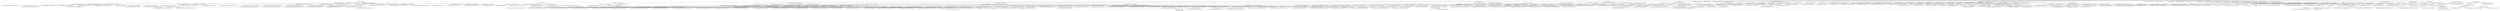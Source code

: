 digraph Endava__cats {
	"com.endava:cats:jar:13.2.1-SNAPSHOT" -> "io.quarkus:quarkus-picocli:jar:3.23.0:compile" ; 
	"com.endava:cats:jar:13.2.1-SNAPSHOT" -> "io.quarkus:quarkus-arc:jar:3.23.0:compile" ; 
	"com.endava:cats:jar:13.2.1-SNAPSHOT" -> "io.quarkus:quarkus-junit5:jar:3.23.0:test" ; 
	"com.endava:cats:jar:13.2.1-SNAPSHOT" -> "io.quarkus:quarkus-junit5-mockito:jar:3.23.0:test" ; 
	"com.endava:cats:jar:13.2.1-SNAPSHOT" -> "io.quarkus:quarkus-jacoco:jar:3.23.0:test" ; 
	"com.endava:cats:jar:13.2.1-SNAPSHOT" -> "com.squareup.okhttp3:okhttp:jar:4.12.0-CATS:compile" ; 
	"com.endava:cats:jar:13.2.1-SNAPSHOT" -> "com.squareup.okio:okio:jar:3.12.0:compile" ; 
	"com.endava:cats:jar:13.2.1-SNAPSHOT" -> "com.github.spullara.mustache.java:compiler:jar:0.9.14:compile" ; 
	"com.endava:cats:jar:13.2.1-SNAPSHOT" -> "org.springframework:spring-test:jar:6.2.1:test" ; 
	"com.endava:cats:jar:13.2.1-SNAPSHOT" -> "org.springframework:spring-expression:jar:6.2.1:compile" ; 
	"com.endava:cats:jar:13.2.1-SNAPSHOT" -> "org.springframework.integration:spring-integration-core:jar:6.5.0:compile" ; 
	"com.endava:cats:jar:13.2.1-SNAPSHOT" -> "org.json:json:jar:20250517:compile" ; 
	"com.endava:cats:jar:13.2.1-SNAPSHOT" -> "org.assertj:assertj-core:jar:3.27.3:test" ; 
	"com.endava:cats:jar:13.2.1-SNAPSHOT" -> "org.wiremock:wiremock:jar:3.12.1:test" ; 
	"com.endava:cats:jar:13.2.1-SNAPSHOT" -> "org.openapitools:openapi-generator:jar:7.13.0:compile" ; 
	"com.endava:cats:jar:13.2.1-SNAPSHOT" -> "io.swagger.parser.v3:swagger-parser-v3:jar:2.1.29-CATS:compile" ; 
	"com.endava:cats:jar:13.2.1-SNAPSHOT" -> "org.apache.commons:commons-lang3:jar:3.17.0:compile" ; 
	"com.endava:cats:jar:13.2.1-SNAPSHOT" -> "com.google.code.gson:gson:jar:2.13.1:compile" ; 
	"com.endava:cats:jar:13.2.1-SNAPSHOT" -> "org.projectlombok:lombok:jar:1.18.38:compile" ; 
	"com.endava:cats:jar:13.2.1-SNAPSHOT" -> "com.github.curious-odd-man:rgxgen:jar:1.4:compile" ; 
	"com.endava:cats:jar:13.2.1-SNAPSHOT" -> "com.jayway.jsonpath:json-path:jar:2.9.0:compile" ; 
	"com.endava:cats:jar:13.2.1-SNAPSHOT" -> "io.github.ludovicianul:pretty-logger:jar:1.16:compile" ; 
	"com.endava:cats:jar:13.2.1-SNAPSHOT" -> "info.picocli:picocli-codegen:jar:4.7.7:compile" ; 
	"com.endava:cats:jar:13.2.1-SNAPSHOT" -> "com.tngtech.archunit:archunit-junit5:jar:1.4.1:test" ; 
	"com.endava:cats:jar:13.2.1-SNAPSHOT" -> "net.minidev:json-smart:jar:2.5.2:compile" ; 
	"com.endava:cats:jar:13.2.1-SNAPSHOT" -> "org.codehaus.jettison:jettison:jar:1.5.4:compile" ; 
	"com.endava:cats:jar:13.2.1-SNAPSHOT" -> "javax.xml.bind:jaxb-api:jar:2.4.0-b180830.0359:compile" ; 
	"com.endava:cats:jar:13.2.1-SNAPSHOT" -> "org.yaml:snakeyaml:jar:2.4:compile" ; 
	"com.endava:cats:jar:13.2.1-SNAPSHOT" -> "javax.validation:validation-api:jar:2.0.1.Final:compile" ; 
	"com.endava:cats:jar:13.2.1-SNAPSHOT" -> "org.fusesource.jansi:jansi:jar:2.4.2:compile (scope not updated to compile)" ; 
	"com.endava:cats:jar:13.2.1-SNAPSHOT" -> "org.cornutum.regexp:regexp-gen:jar:2.0.1:compile" ; 
	"com.endava:cats:jar:13.2.1-SNAPSHOT" -> "org.slf4j:slf4j-ext:jar:2.0.12:compile" ; 
	"com.endava:cats:jar:13.2.1-SNAPSHOT" -> "com.github.javafaker:javafaker:jar:1.0.2:compile" ; 
	"com.endava:cats:jar:13.2.1-SNAPSHOT" -> "org.jetbrains.kotlin:kotlin-reflect:jar:2.1.20:compile" ; 
	"com.endava:cats:jar:13.2.1-SNAPSHOT" -> "com.fasterxml.jackson.datatype:jackson-datatype-jsr310:jar:2.19.0:compile" ; 
	"io.quarkus:quarkus-picocli:jar:3.23.0:compile" -> "io.quarkus:quarkus-core:jar:3.23.0:compile (version managed from 3.23.0)" ; 
	"io.quarkus:quarkus-picocli:jar:3.23.0:compile" -> "(io.quarkus:quarkus-arc:jar:3.23.0:compile - version managed from 3.23.0; omitted for duplicate)" ; 
	"io.quarkus:quarkus-picocli:jar:3.23.0:compile" -> "info.picocli:picocli:jar:4.7.7:compile (version managed from 4.7.7)" ; 
	"io.quarkus:quarkus-core:jar:3.23.0:compile (version managed from 3.23.0)" -> "jakarta.annotation:jakarta.annotation-api:jar:3.0.0:compile (version managed from 3.0.0)" ; 
	"io.quarkus:quarkus-core:jar:3.23.0:compile (version managed from 3.23.0)" -> "jakarta.enterprise:jakarta.enterprise.cdi-api:jar:4.1.0:compile (version managed from 4.1.0)" ; 
	"io.quarkus:quarkus-core:jar:3.23.0:compile (version managed from 3.23.0)" -> "jakarta.inject:jakarta.inject-api:jar:2.0.1:compile (version managed from 2.0.1)" ; 
	"io.quarkus:quarkus-core:jar:3.23.0:compile (version managed from 3.23.0)" -> "io.smallrye.common:smallrye-common-os:jar:2.12.0:compile (version managed from 2.12.0)" ; 
	"io.quarkus:quarkus-core:jar:3.23.0:compile (version managed from 3.23.0)" -> "io.quarkus:quarkus-ide-launcher:jar:3.23.0:compile (version managed from 3.23.0)" ; 
	"io.quarkus:quarkus-core:jar:3.23.0:compile (version managed from 3.23.0)" -> "io.quarkus:quarkus-development-mode-spi:jar:3.23.0:compile (version managed from 3.23.0)" ; 
	"io.quarkus:quarkus-core:jar:3.23.0:compile (version managed from 3.23.0)" -> "io.smallrye.config:smallrye-config:jar:3.12.4:compile (version managed from 3.12.4)" ; 
	"io.quarkus:quarkus-core:jar:3.23.0:compile (version managed from 3.23.0)" -> "org.jboss.logging:jboss-logging:jar:3.6.1.Final:compile (version managed from 3.6.1.Final)" ; 
	"io.quarkus:quarkus-core:jar:3.23.0:compile (version managed from 3.23.0)" -> "org.jboss.logmanager:jboss-logmanager:jar:3.1.2.Final:compile (version managed from 3.1.2.Final)" ; 
	"io.quarkus:quarkus-core:jar:3.23.0:compile (version managed from 3.23.0)" -> "org.jboss.threads:jboss-threads:jar:3.9.1:compile (version managed from 3.9.1)" ; 
	"io.quarkus:quarkus-core:jar:3.23.0:compile (version managed from 3.23.0)" -> "(org.slf4j:slf4j-api:jar:2.0.6:compile - version managed from 2.0.6; omitted for duplicate)" ; 
	"io.quarkus:quarkus-core:jar:3.23.0:compile (version managed from 3.23.0)" -> "org.jboss.slf4j:slf4j-jboss-logmanager:jar:2.0.0.Final:compile (version managed from 2.0.0.Final)" ; 
	"io.quarkus:quarkus-core:jar:3.23.0:compile (version managed from 3.23.0)" -> "org.wildfly.common:wildfly-common:jar:2.0.1:compile (version managed from 2.0.1)" ; 
	"io.quarkus:quarkus-core:jar:3.23.0:compile (version managed from 3.23.0)" -> "io.quarkus:quarkus-bootstrap-runner:jar:3.23.0:compile (version managed from 3.23.0)" ; 
	"io.quarkus:quarkus-core:jar:3.23.0:compile (version managed from 3.23.0)" -> "io.quarkus:quarkus-fs-util:jar:1.0.0:compile (version managed from 1.0.0)" ; 
	"jakarta.enterprise:jakarta.enterprise.cdi-api:jar:4.1.0:compile (version managed from 4.1.0)" -> "jakarta.enterprise:jakarta.enterprise.lang-model:jar:4.1.0:compile" ; 
	"jakarta.enterprise:jakarta.enterprise.cdi-api:jar:4.1.0:compile (version managed from 4.1.0)" -> "(jakarta.annotation:jakarta.annotation-api:jar:3.0.0:compile - version managed from 3.0.0; omitted for duplicate)" ; 
	"jakarta.enterprise:jakarta.enterprise.cdi-api:jar:4.1.0:compile (version managed from 4.1.0)" -> "jakarta.el:jakarta.el-api:jar:5.0.1:compile (version managed from 6.0.0)" ; 
	"jakarta.enterprise:jakarta.enterprise.cdi-api:jar:4.1.0:compile (version managed from 4.1.0)" -> "jakarta.interceptor:jakarta.interceptor-api:jar:2.2.0:compile (version managed from 2.2.0)" ; 
	"jakarta.enterprise:jakarta.enterprise.cdi-api:jar:4.1.0:compile (version managed from 4.1.0)" -> "(jakarta.inject:jakarta.inject-api:jar:2.0.1:compile - version managed from 2.0.1; omitted for duplicate)" ; 
	"io.smallrye.config:smallrye-config:jar:3.12.4:compile (version managed from 3.12.4)" -> "io.smallrye.config:smallrye-config-core:jar:3.12.4:compile (version managed from 3.12.4)" ; 
	"io.smallrye.config:smallrye-config:jar:3.12.4:compile (version managed from 3.12.4)" -> "(org.jboss.logging:jboss-logging:jar:3.6.1.Final:compile - version managed from 3.6.1.Final; omitted for duplicate)" ; 
	"io.smallrye.config:smallrye-config-core:jar:3.12.4:compile (version managed from 3.12.4)" -> "org.eclipse.microprofile.config:microprofile-config-api:jar:3.1:compile (version managed from 3.1)" ; 
	"io.smallrye.config:smallrye-config-core:jar:3.12.4:compile (version managed from 3.12.4)" -> "(jakarta.annotation:jakarta.annotation-api:jar:3.0.0:compile - version managed from 2.1.1; omitted for duplicate)" ; 
	"io.smallrye.config:smallrye-config-core:jar:3.12.4:compile (version managed from 3.12.4)" -> "(io.smallrye.common:smallrye-common-annotation:jar:2.12.0:compile - version managed from 2.10.0; omitted for duplicate)" ; 
	"io.smallrye.config:smallrye-config-core:jar:3.12.4:compile (version managed from 3.12.4)" -> "(io.smallrye.common:smallrye-common-expression:jar:2.12.0:compile - version managed from 2.10.0; omitted for duplicate)" ; 
	"io.smallrye.config:smallrye-config-core:jar:3.12.4:compile (version managed from 3.12.4)" -> "(io.smallrye.common:smallrye-common-constraint:jar:2.12.0:compile - version managed from 2.10.0; omitted for duplicate)" ; 
	"io.smallrye.config:smallrye-config-core:jar:3.12.4:compile (version managed from 3.12.4)" -> "io.smallrye.common:smallrye-common-classloader:jar:2.12.0:compile (version managed from 2.10.0)" ; 
	"io.smallrye.config:smallrye-config-core:jar:3.12.4:compile (version managed from 3.12.4)" -> "(org.jboss.logging:jboss-logging:jar:3.6.1.Final:compile - version managed from 3.6.1.Final; omitted for duplicate)" ; 
	"io.smallrye.config:smallrye-config-core:jar:3.12.4:compile (version managed from 3.12.4)" -> "io.smallrye.config:smallrye-config-common:jar:3.12.4:compile (version managed from 3.12.4)" ; 
	"io.smallrye.config:smallrye-config-common:jar:3.12.4:compile (version managed from 3.12.4)" -> "(org.eclipse.microprofile.config:microprofile-config-api:jar:3.1:compile - version managed from 3.1; omitted for duplicate)" ; 
	"io.smallrye.config:smallrye-config-common:jar:3.12.4:compile (version managed from 3.12.4)" -> "(io.smallrye.common:smallrye-common-classloader:jar:2.12.0:compile - version managed from 2.10.0; omitted for duplicate)" ; 
	"io.smallrye.config:smallrye-config-common:jar:3.12.4:compile (version managed from 3.12.4)" -> "(org.jboss.logging:jboss-logging:jar:3.6.1.Final:compile - version managed from 3.6.1.Final; omitted for duplicate)" ; 
	"org.jboss.logmanager:jboss-logmanager:jar:3.1.2.Final:compile (version managed from 3.1.2.Final)" -> "(org.jboss.logging:jboss-logging:jar:3.6.1.Final:compile - version managed from 3.5.3.Final; omitted for duplicate)" ; 
	"org.jboss.logmanager:jboss-logmanager:jar:3.1.2.Final:compile (version managed from 3.1.2.Final)" -> "io.smallrye.common:smallrye-common-constraint:jar:2.12.0:compile (version managed from 2.2.0)" ; 
	"org.jboss.logmanager:jboss-logmanager:jar:3.1.2.Final:compile (version managed from 3.1.2.Final)" -> "io.smallrye.common:smallrye-common-cpu:jar:2.12.0:compile (version managed from 2.2.0)" ; 
	"org.jboss.logmanager:jboss-logmanager:jar:3.1.2.Final:compile (version managed from 3.1.2.Final)" -> "io.smallrye.common:smallrye-common-expression:jar:2.12.0:compile (version managed from 2.2.0)" ; 
	"org.jboss.logmanager:jboss-logmanager:jar:3.1.2.Final:compile (version managed from 3.1.2.Final)" -> "io.smallrye.common:smallrye-common-net:jar:2.12.0:compile (version managed from 2.2.0)" ; 
	"org.jboss.logmanager:jboss-logmanager:jar:3.1.2.Final:compile (version managed from 3.1.2.Final)" -> "(io.smallrye.common:smallrye-common-os:jar:2.12.0:compile - version managed from 2.2.0; omitted for duplicate)" ; 
	"org.jboss.logmanager:jboss-logmanager:jar:3.1.2.Final:compile (version managed from 3.1.2.Final)" -> "io.smallrye.common:smallrye-common-ref:jar:2.12.0:compile (version managed from 2.2.0)" ; 
	"org.jboss.logmanager:jboss-logmanager:jar:3.1.2.Final:compile (version managed from 3.1.2.Final)" -> "jakarta.json:jakarta.json-api:jar:2.1.3:compile (version managed from 2.1.3)" ; 
	"org.jboss.logmanager:jboss-logmanager:jar:3.1.2.Final:compile (version managed from 3.1.2.Final)" -> "org.eclipse.parsson:parsson:jar:1.1.7:compile (version managed from 1.1.6)" ; 
	"io.smallrye.common:smallrye-common-constraint:jar:2.12.0:compile (version managed from 2.2.0)" -> "(org.jboss.logging:jboss-logging:jar:3.6.1.Final:compile - version managed from 3.6.0.Final; omitted for duplicate)" ; 
	"io.smallrye.common:smallrye-common-expression:jar:2.12.0:compile (version managed from 2.2.0)" -> "(io.smallrye.common:smallrye-common-function:jar:2.12.0:compile - version managed from 2.12.0; omitted for duplicate)" ; 
	"io.smallrye.common:smallrye-common-expression:jar:2.12.0:compile (version managed from 2.2.0)" -> "(org.jboss.logging:jboss-logging:jar:3.6.1.Final:compile - version managed from 3.6.0.Final; omitted for duplicate)" ; 
	"io.smallrye.common:smallrye-common-net:jar:2.12.0:compile (version managed from 2.2.0)" -> "(io.smallrye.common:smallrye-common-constraint:jar:2.12.0:compile - version managed from 2.12.0; omitted for duplicate)" ; 
	"io.smallrye.common:smallrye-common-net:jar:2.12.0:compile (version managed from 2.2.0)" -> "(org.jboss.logging:jboss-logging:jar:3.6.1.Final:compile - version managed from 3.6.0.Final; omitted for duplicate)" ; 
	"io.smallrye.common:smallrye-common-ref:jar:2.12.0:compile (version managed from 2.2.0)" -> "(io.smallrye.common:smallrye-common-constraint:jar:2.12.0:compile - version managed from 2.12.0; omitted for duplicate)" ; 
	"org.eclipse.parsson:parsson:jar:1.1.7:compile (version managed from 1.1.6)" -> "(jakarta.json:jakarta.json-api:jar:2.1.3:compile - version managed from 2.1.3; omitted for duplicate)" ; 
	"org.jboss.threads:jboss-threads:jar:3.9.1:compile (version managed from 3.9.1)" -> "(org.jboss.logging:jboss-logging:jar:3.6.1.Final:compile - version managed from 3.6.1.Final; omitted for duplicate)" ; 
	"org.jboss.threads:jboss-threads:jar:3.9.1:compile (version managed from 3.9.1)" -> "(org.wildfly.common:wildfly-common:jar:2.0.1:compile - version managed from 2.0.1; omitted for duplicate)" ; 
	"org.jboss.threads:jboss-threads:jar:3.9.1:compile (version managed from 3.9.1)" -> "io.smallrye.common:smallrye-common-annotation:jar:2.12.0:compile (version managed from 2.12.0)" ; 
	"org.jboss.threads:jboss-threads:jar:3.9.1:compile (version managed from 3.9.1)" -> "(io.smallrye.common:smallrye-common-constraint:jar:2.12.0:compile - version managed from 2.12.0; omitted for duplicate)" ; 
	"org.jboss.threads:jboss-threads:jar:3.9.1:compile (version managed from 3.9.1)" -> "(io.smallrye.common:smallrye-common-cpu:jar:2.12.0:compile - version managed from 2.12.0; omitted for duplicate)" ; 
	"org.jboss.threads:jboss-threads:jar:3.9.1:compile (version managed from 3.9.1)" -> "io.smallrye.common:smallrye-common-function:jar:2.12.0:compile (version managed from 2.12.0)" ; 
	"io.smallrye.common:smallrye-common-function:jar:2.12.0:compile (version managed from 2.12.0)" -> "(io.smallrye.common:smallrye-common-constraint:jar:2.12.0:compile - version managed from 2.12.0; omitted for duplicate)" ; 
	"io.smallrye.common:smallrye-common-function:jar:2.12.0:compile (version managed from 2.12.0)" -> "(org.jboss.logging:jboss-logging:jar:3.6.1.Final:compile - version managed from 3.6.0.Final; omitted for duplicate)" ; 
	"org.wildfly.common:wildfly-common:jar:2.0.1:compile (version managed from 2.0.1)" -> "(io.smallrye.common:smallrye-common-cpu:jar:2.12.0:compile - version managed from 2.4.0; omitted for duplicate)" ; 
	"org.wildfly.common:wildfly-common:jar:2.0.1:compile (version managed from 2.0.1)" -> "(io.smallrye.common:smallrye-common-expression:jar:2.12.0:compile - version managed from 2.4.0; omitted for duplicate)" ; 
	"org.wildfly.common:wildfly-common:jar:2.0.1:compile (version managed from 2.0.1)" -> "(io.smallrye.common:smallrye-common-net:jar:2.12.0:compile - version managed from 2.4.0; omitted for duplicate)" ; 
	"org.wildfly.common:wildfly-common:jar:2.0.1:compile (version managed from 2.0.1)" -> "(io.smallrye.common:smallrye-common-os:jar:2.12.0:compile - version managed from 2.4.0; omitted for duplicate)" ; 
	"org.wildfly.common:wildfly-common:jar:2.0.1:compile (version managed from 2.0.1)" -> "(io.smallrye.common:smallrye-common-ref:jar:2.12.0:compile - version managed from 2.4.0; omitted for duplicate)" ; 
	"io.quarkus:quarkus-bootstrap-runner:jar:3.23.0:compile (version managed from 3.23.0)" -> "(io.quarkus:quarkus-classloader-commons:jar:3.23.0:compile - version managed from 3.23.0; omitted for duplicate)" ; 
	"io.quarkus:quarkus-bootstrap-runner:jar:3.23.0:compile (version managed from 3.23.0)" -> "(io.smallrye.common:smallrye-common-io:jar:2.12.0:compile - version managed from 2.12.0; omitted for duplicate)" ; 
	"io.quarkus:quarkus-bootstrap-runner:jar:3.23.0:compile (version managed from 3.23.0)" -> "(org.jboss.logmanager:jboss-logmanager:jar:3.1.2.Final:compile - version managed from 3.1.2.Final; omitted for duplicate)" ; 
	"io.quarkus:quarkus-bootstrap-runner:jar:3.23.0:compile (version managed from 3.23.0)" -> "(org.jboss.logging:jboss-logging:jar:3.6.1.Final:compile - version managed from 3.6.1.Final; omitted for duplicate)" ; 
	"io.quarkus:quarkus-bootstrap-runner:jar:3.23.0:compile (version managed from 3.23.0)" -> "io.github.crac:org-crac:jar:0.1.3:compile (version managed from 0.1.3)" ; 
	"io.quarkus:quarkus-arc:jar:3.23.0:compile" -> "io.quarkus.arc:arc:jar:3.23.0:compile (version managed from 3.23.0)" ; 
	"io.quarkus:quarkus-arc:jar:3.23.0:compile" -> "(io.quarkus:quarkus-core:jar:3.23.0:compile - version managed from 3.23.0; omitted for duplicate)" ; 
	"io.quarkus:quarkus-arc:jar:3.23.0:compile" -> "org.eclipse.microprofile.context-propagation:microprofile-context-propagation-api:jar:1.3:compile (version managed from 1.3)" ; 
	"io.quarkus.arc:arc:jar:3.23.0:compile (version managed from 3.23.0)" -> "(jakarta.enterprise:jakarta.enterprise.cdi-api:jar:4.1.0:compile - version managed from 4.1.0; omitted for duplicate)" ; 
	"io.quarkus.arc:arc:jar:3.23.0:compile (version managed from 3.23.0)" -> "(jakarta.annotation:jakarta.annotation-api:jar:3.0.0:compile - version managed from 3.0.0; omitted for duplicate)" ; 
	"io.quarkus.arc:arc:jar:3.23.0:compile (version managed from 3.23.0)" -> "jakarta.transaction:jakarta.transaction-api:jar:2.0.1:compile (version managed from 2.0.1)" ; 
	"io.quarkus.arc:arc:jar:3.23.0:compile (version managed from 3.23.0)" -> "io.smallrye.reactive:mutiny:jar:2.8.0:compile (version managed from 2.8.0)" ; 
	"io.quarkus.arc:arc:jar:3.23.0:compile (version managed from 3.23.0)" -> "(org.jboss.logging:jboss-logging:jar:3.6.1.Final:compile - version managed from 3.6.1.Final; omitted for duplicate)" ; 
	"io.smallrye.reactive:mutiny:jar:2.8.0:compile (version managed from 2.8.0)" -> "(io.smallrye.common:smallrye-common-annotation:jar:2.12.0:compile - version managed from 2.8.0; omitted for duplicate)" ; 
	"io.smallrye.reactive:mutiny:jar:2.8.0:compile (version managed from 2.8.0)" -> "org.jctools:jctools-core:jar:4.0.5:compile (version managed from 4.0.5)" ; 
	"io.quarkus:quarkus-junit5:jar:3.23.0:test" -> "io.quarkus:quarkus-bootstrap-core:jar:3.23.0:test (version managed from 3.23.0)" ; 
	"io.quarkus:quarkus-junit5:jar:3.23.0:test" -> "org.eclipse.sisu:org.eclipse.sisu.inject:jar:0.9.0.M3:test (version managed from 0.9.0.M3)" ; 
	"io.quarkus:quarkus-junit5:jar:3.23.0:test" -> "io.quarkus:quarkus-test-common:jar:3.23.0:test (version managed from 3.23.0)" ; 
	"io.quarkus:quarkus-junit5:jar:3.23.0:test" -> "io.quarkus:quarkus-junit5-config:jar:3.23.0:test (version managed from 3.23.0)" ; 
	"io.quarkus:quarkus-junit5:jar:3.23.0:test" -> "org.junit.jupiter:junit-jupiter:jar:5.12.2:test (version managed from 5.12.2)" ; 
	"io.quarkus:quarkus-junit5:jar:3.23.0:test" -> "(io.quarkus:quarkus-core:jar:3.23.0:test - version managed from 3.23.0; omitted for duplicate)" ; 
	"io.quarkus:quarkus-bootstrap-core:jar:3.23.0:test (version managed from 3.23.0)" -> "io.quarkus:quarkus-classloader-commons:jar:3.23.0:compile (version managed from 3.23.0)" ; 
	"io.quarkus:quarkus-bootstrap-core:jar:3.23.0:test (version managed from 3.23.0)" -> "io.quarkus:quarkus-bootstrap-app-model:jar:3.23.0:test (version managed from 3.23.0)" ; 
	"io.quarkus:quarkus-bootstrap-core:jar:3.23.0:test (version managed from 3.23.0)" -> "io.smallrye.common:smallrye-common-io:jar:2.12.0:compile (version managed from 2.12.0)" ; 
	"io.quarkus:quarkus-bootstrap-app-model:jar:3.23.0:test (version managed from 3.23.0)" -> "(io.quarkus:quarkus-fs-util:jar:1.0.0:test - version managed from 1.0.0; omitted for duplicate)" ; 
	"io.quarkus:quarkus-bootstrap-app-model:jar:3.23.0:test (version managed from 3.23.0)" -> "(org.jboss.logging:jboss-logging:jar:3.6.1.Final:test - version managed from 3.6.1.Final; omitted for duplicate)" ; 
	"io.quarkus:quarkus-bootstrap-app-model:jar:3.23.0:test (version managed from 3.23.0)" -> "(org.jboss.logging:commons-logging-jboss-logging:jar:1.0.0.Final:test - version managed from 1.0.0.Final; omitted for duplicate)" ; 
	"io.quarkus:quarkus-test-common:jar:3.23.0:test (version managed from 3.23.0)" -> "io.quarkus:quarkus-core-deployment:jar:3.23.0:test (version managed from 3.23.0)" ; 
	"io.quarkus:quarkus-test-common:jar:3.23.0:test (version managed from 3.23.0)" -> "io.quarkus:quarkus-bootstrap-maven-resolver:jar:3.23.0:test (version managed from 3.23.0)" ; 
	"io.quarkus:quarkus-test-common:jar:3.23.0:test (version managed from 3.23.0)" -> "io.quarkus:quarkus-bootstrap-gradle-resolver:jar:3.23.0:test (version managed from 3.23.0)" ; 
	"io.quarkus:quarkus-test-common:jar:3.23.0:test (version managed from 3.23.0)" -> "io.smallrye:jandex:jar:3.3.1:test (version managed from 3.3.1)" ; 
	"io.quarkus:quarkus-test-common:jar:3.23.0:test (version managed from 3.23.0)" -> "(commons-io:commons-io:jar:2.19.0:test - version managed from 2.19.0; omitted for duplicate)" ; 
	"io.quarkus:quarkus-test-common:jar:3.23.0:test (version managed from 3.23.0)" -> "org.jboss.logging:commons-logging-jboss-logging:jar:1.0.0.Final:test (version managed from 1.0.0.Final)" ; 
	"io.quarkus:quarkus-core-deployment:jar:3.23.0:test (version managed from 3.23.0)" -> "(io.quarkus:quarkus-classloader-commons:jar:3.23.0:test - version managed from 3.23.0; omitted for duplicate)" ; 
	"io.quarkus:quarkus-core-deployment:jar:3.23.0:test (version managed from 3.23.0)" -> "org.aesh:readline:jar:2.6:test (version managed from 2.6)" ; 
	"io.quarkus:quarkus-core-deployment:jar:3.23.0:test (version managed from 3.23.0)" -> "org.aesh:aesh:jar:2.8.2:test (version managed from 2.8.2)" ; 
	"io.quarkus:quarkus-core-deployment:jar:3.23.0:test (version managed from 3.23.0)" -> "(org.apache.commons:commons-lang3:jar:3.17.0:test - version managed from 3.17.0; omitted for duplicate)" ; 
	"io.quarkus:quarkus-core-deployment:jar:3.23.0:test (version managed from 3.23.0)" -> "(org.wildfly.common:wildfly-common:jar:2.0.1:test - version managed from 2.0.1; omitted for duplicate)" ; 
	"io.quarkus:quarkus-core-deployment:jar:3.23.0:test (version managed from 3.23.0)" -> "io.quarkus.gizmo:gizmo:jar:1.9.0:test (version managed from 1.9.0)" ; 
	"io.quarkus:quarkus-core-deployment:jar:3.23.0:test (version managed from 3.23.0)" -> "(io.smallrye:jandex:jar:3.3.1:test - version managed from 3.3.1; omitted for duplicate)" ; 
	"io.quarkus:quarkus-core-deployment:jar:3.23.0:test (version managed from 3.23.0)" -> "(org.ow2.asm:asm:jar:9.8:test - version managed from 9.8; omitted for duplicate)" ; 
	"io.quarkus:quarkus-core-deployment:jar:3.23.0:test (version managed from 3.23.0)" -> "(org.ow2.asm:asm-commons:jar:9.8:test - version managed from 9.8; omitted for duplicate)" ; 
	"io.quarkus:quarkus-core-deployment:jar:3.23.0:test (version managed from 3.23.0)" -> "(io.quarkus:quarkus-development-mode-spi:jar:3.23.0:test - version managed from 3.23.0; omitted for duplicate)" ; 
	"io.quarkus:quarkus-core-deployment:jar:3.23.0:test (version managed from 3.23.0)" -> "io.quarkus:quarkus-hibernate-validator-spi:jar:3.23.0:test (version managed from 3.23.0)" ; 
	"io.quarkus:quarkus-core-deployment:jar:3.23.0:test (version managed from 3.23.0)" -> "io.quarkus:quarkus-class-change-agent:jar:3.23.0:test (version managed from 3.23.0)" ; 
	"io.quarkus:quarkus-core-deployment:jar:3.23.0:test (version managed from 3.23.0)" -> "(io.quarkus:quarkus-bootstrap-core:jar:3.23.0:test - version managed from 3.23.0; omitted for duplicate)" ; 
	"io.quarkus:quarkus-core-deployment:jar:3.23.0:test (version managed from 3.23.0)" -> "io.quarkus:quarkus-devtools-utilities:jar:3.23.0:test (version managed from 3.23.0)" ; 
	"io.quarkus:quarkus-core-deployment:jar:3.23.0:test (version managed from 3.23.0)" -> "(org.eclipse.sisu:org.eclipse.sisu.inject:jar:0.9.0.M3:test - version managed from 0.9.0.M3; omitted for duplicate)" ; 
	"io.quarkus:quarkus-core-deployment:jar:3.23.0:test (version managed from 3.23.0)" -> "(io.quarkus:quarkus-core:jar:3.23.0:test - version managed from 3.23.0; omitted for duplicate)" ; 
	"io.quarkus:quarkus-core-deployment:jar:3.23.0:test (version managed from 3.23.0)" -> "io.quarkus:quarkus-builder:jar:3.23.0:test (version managed from 3.23.0)" ; 
	"io.quarkus:quarkus-core-deployment:jar:3.23.0:test (version managed from 3.23.0)" -> "org.graalvm.sdk:nativeimage:jar:23.1.2:test (version managed from 23.1.2)" ; 
	"io.quarkus:quarkus-core-deployment:jar:3.23.0:test (version managed from 3.23.0)" -> "org.junit.platform:junit-platform-launcher:jar:1.12.2:test (version managed from 1.12.2)" ; 
	"io.quarkus:quarkus-core-deployment:jar:3.23.0:test (version managed from 3.23.0)" -> "(org.junit.jupiter:junit-jupiter:jar:5.12.2:test - version managed from 5.12.2; omitted for duplicate)" ; 
	"org.aesh:readline:jar:2.6:test (version managed from 2.6)" -> "(org.fusesource.jansi:jansi:jar:2.4.0:test - version managed from 2.4.0; omitted for conflict with 2.4.2)" ; 
	"org.aesh:aesh:jar:2.8.2:test (version managed from 2.8.2)" -> "(org.aesh:readline:jar:2.6:test - version managed from 2.6; omitted for duplicate)" ; 
	"io.quarkus.gizmo:gizmo:jar:1.9.0:test (version managed from 1.9.0)" -> "(org.ow2.asm:asm:jar:9.8:test - version managed from 9.7; omitted for duplicate)" ; 
	"io.quarkus.gizmo:gizmo:jar:1.9.0:test (version managed from 1.9.0)" -> "org.ow2.asm:asm-util:jar:9.8:test (version managed from 9.7)" ; 
	"io.quarkus.gizmo:gizmo:jar:1.9.0:test (version managed from 1.9.0)" -> "(io.smallrye:jandex:jar:3.3.1:test - version managed from 3.2.0; omitted for duplicate)" ; 
	"org.ow2.asm:asm-util:jar:9.8:test (version managed from 9.7)" -> "(org.ow2.asm:asm:jar:9.8:test - version managed from 9.8; omitted for duplicate)" ; 
	"org.ow2.asm:asm-util:jar:9.8:test (version managed from 9.7)" -> "(org.ow2.asm:asm-tree:jar:9.8:test - version managed from 9.8; omitted for duplicate)" ; 
	"org.ow2.asm:asm-util:jar:9.8:test (version managed from 9.7)" -> "org.ow2.asm:asm-analysis:jar:9.8:test (version managed from 9.8)" ; 
	"org.ow2.asm:asm-analysis:jar:9.8:test (version managed from 9.8)" -> "(org.ow2.asm:asm-tree:jar:9.8:test - version managed from 9.8; omitted for duplicate)" ; 
	"io.quarkus:quarkus-hibernate-validator-spi:jar:3.23.0:test (version managed from 3.23.0)" -> "(io.quarkus:quarkus-builder:jar:3.23.0:test - version managed from 3.23.0; omitted for duplicate)" ; 
	"io.quarkus:quarkus-hibernate-validator-spi:jar:3.23.0:test (version managed from 3.23.0)" -> "(io.smallrye:jandex:jar:3.3.1:test - version managed from 3.3.1; omitted for duplicate)" ; 
	"io.quarkus:quarkus-builder:jar:3.23.0:test (version managed from 3.23.0)" -> "(org.wildfly.common:wildfly-common:jar:2.0.1:test - version managed from 2.0.1; omitted for duplicate)" ; 
	"io.quarkus:quarkus-builder:jar:3.23.0:test (version managed from 3.23.0)" -> "(io.smallrye.common:smallrye-common-constraint:jar:2.12.0:test - version managed from 2.12.0; omitted for duplicate)" ; 
	"io.quarkus:quarkus-builder:jar:3.23.0:test (version managed from 3.23.0)" -> "(org.jboss.logging:jboss-logging:jar:3.6.1.Final:test - version managed from 3.6.1.Final; omitted for duplicate)" ; 
	"io.quarkus:quarkus-builder:jar:3.23.0:test (version managed from 3.23.0)" -> "(org.jboss.threads:jboss-threads:jar:3.9.1:test - version managed from 3.9.1; omitted for duplicate)" ; 
	"org.graalvm.sdk:nativeimage:jar:23.1.2:test (version managed from 23.1.2)" -> "org.graalvm.sdk:word:jar:23.1.2:test" ; 
	"org.junit.platform:junit-platform-launcher:jar:1.12.2:test (version managed from 1.12.2)" -> "(org.junit.platform:junit-platform-engine:jar:1.12.2:test - version managed from 1.12.2; omitted for duplicate)" ; 
	"org.junit.platform:junit-platform-launcher:jar:1.12.2:test (version managed from 1.12.2)" -> "(org.apiguardian:apiguardian-api:jar:1.1.2:test - omitted for duplicate)" ; 
	"io.quarkus:quarkus-bootstrap-maven-resolver:jar:3.23.0:test (version managed from 3.23.0)" -> "(io.quarkus:quarkus-classloader-commons:jar:3.23.0:test - version managed from 3.23.0; omitted for duplicate)" ; 
	"io.quarkus:quarkus-bootstrap-maven-resolver:jar:3.23.0:test (version managed from 3.23.0)" -> "io.smallrye.beanbag:smallrye-beanbag-maven:jar:1.5.2:test (version managed from 1.5.2)" ; 
	"io.quarkus:quarkus-bootstrap-maven-resolver:jar:3.23.0:test (version managed from 3.23.0)" -> "(io.quarkus:quarkus-bootstrap-app-model:jar:3.23.0:test - version managed from 3.23.0; omitted for duplicate)" ; 
	"io.quarkus:quarkus-bootstrap-maven-resolver:jar:3.23.0:test (version managed from 3.23.0)" -> "(io.quarkus:quarkus-fs-util:jar:1.0.0:test - version managed from 1.0.0; omitted for duplicate)" ; 
	"io.quarkus:quarkus-bootstrap-maven-resolver:jar:3.23.0:test (version managed from 3.23.0)" -> "(org.jboss.logmanager:jboss-logmanager:jar:3.1.2.Final:test - version managed from 3.1.2.Final; omitted for duplicate)" ; 
	"io.quarkus:quarkus-bootstrap-maven-resolver:jar:3.23.0:test (version managed from 3.23.0)" -> "(org.jboss.slf4j:slf4j-jboss-logmanager:jar:2.0.0.Final:test - version managed from 1.1.0.Final; omitted for duplicate)" ; 
	"io.quarkus:quarkus-bootstrap-maven-resolver:jar:3.23.0:test (version managed from 3.23.0)" -> "(org.jboss.logging:jboss-logging:jar:3.6.1.Final:test - version managed from 3.6.1.Final; omitted for duplicate)" ; 
	"io.quarkus:quarkus-bootstrap-maven-resolver:jar:3.23.0:test (version managed from 3.23.0)" -> "(org.slf4j:slf4j-api:jar:2.0.6:test - version managed from 2.0.6; omitted for duplicate)" ; 
	"io.quarkus:quarkus-bootstrap-maven-resolver:jar:3.23.0:test (version managed from 3.23.0)" -> "org.apache.maven:maven-embedder:jar:3.9.9:test (version managed from 3.9.9)" ; 
	"io.quarkus:quarkus-bootstrap-maven-resolver:jar:3.23.0:test (version managed from 3.23.0)" -> "org.eclipse.sisu:org.eclipse.sisu.plexus:jar:0.9.0.M3:test (version managed from 0.9.0.M3)" ; 
	"io.quarkus:quarkus-bootstrap-maven-resolver:jar:3.23.0:test (version managed from 3.23.0)" -> "org.apache.maven:maven-settings-builder:jar:3.9.9:test (version managed from 3.9.9)" ; 
	"io.quarkus:quarkus-bootstrap-maven-resolver:jar:3.23.0:test (version managed from 3.23.0)" -> "org.apache.maven:maven-resolver-provider:jar:3.9.9:test (version managed from 3.9.9)" ; 
	"io.quarkus:quarkus-bootstrap-maven-resolver:jar:3.23.0:test (version managed from 3.23.0)" -> "org.apache.maven.resolver:maven-resolver-connector-basic:jar:1.9.22:test (version managed from 1.9.22)" ; 
	"io.quarkus:quarkus-bootstrap-maven-resolver:jar:3.23.0:test (version managed from 3.23.0)" -> "org.apache.maven.resolver:maven-resolver-transport-wagon:jar:1.9.22:test (version managed from 1.9.22)" ; 
	"io.quarkus:quarkus-bootstrap-maven-resolver:jar:3.23.0:test (version managed from 3.23.0)" -> "org.apache.maven.wagon:wagon-http:jar:3.5.3:test (version managed from 3.5.3)" ; 
	"io.quarkus:quarkus-bootstrap-maven-resolver:jar:3.23.0:test (version managed from 3.23.0)" -> "org.apache.maven.wagon:wagon-file:jar:3.5.3:test (version managed from 3.5.3)" ; 
	"io.smallrye.beanbag:smallrye-beanbag-maven:jar:1.5.2:test (version managed from 1.5.2)" -> "io.smallrye.beanbag:smallrye-beanbag-sisu:jar:1.5.2:test" ; 
	"io.smallrye.beanbag:smallrye-beanbag-maven:jar:1.5.2:test (version managed from 1.5.2)" -> "(io.smallrye.common:smallrye-common-constraint:jar:2.12.0:test - version managed from 2.4.0; omitted for duplicate)" ; 
	"io.smallrye.beanbag:smallrye-beanbag-maven:jar:1.5.2:test (version managed from 1.5.2)" -> "commons-codec:commons-codec:jar:1.18.0:test (version managed from 1.17.0)" ; 
	"io.smallrye.beanbag:smallrye-beanbag-maven:jar:1.5.2:test (version managed from 1.5.2)" -> "javax.inject:javax.inject:jar:1:test (version managed from 1)" ; 
	"io.smallrye.beanbag:smallrye-beanbag-maven:jar:1.5.2:test (version managed from 1.5.2)" -> "(org.apache.commons:commons-lang3:jar:3.17.0:test - version managed from 3.14.0; omitted for duplicate)" ; 
	"io.smallrye.beanbag:smallrye-beanbag-maven:jar:1.5.2:test (version managed from 1.5.2)" -> "org.apache.httpcomponents:httpclient:jar:4.5.14:test (version managed from 4.5.14)" ; 
	"io.smallrye.beanbag:smallrye-beanbag-maven:jar:1.5.2:test (version managed from 1.5.2)" -> "org.apache.httpcomponents:httpcore:jar:4.4.16:test (version managed from 4.4.16)" ; 
	"io.smallrye.beanbag:smallrye-beanbag-maven:jar:1.5.2:test (version managed from 1.5.2)" -> "org.apache.maven:maven-artifact:jar:3.9.9:test (version managed from 3.9.8)" ; 
	"io.smallrye.beanbag:smallrye-beanbag-maven:jar:1.5.2:test (version managed from 1.5.2)" -> "org.apache.maven:maven-builder-support:jar:3.9.9:test (version managed from 3.9.8)" ; 
	"io.smallrye.beanbag:smallrye-beanbag-maven:jar:1.5.2:test (version managed from 1.5.2)" -> "org.apache.maven:maven-model:jar:3.9.9:test (version managed from 3.9.8)" ; 
	"io.smallrye.beanbag:smallrye-beanbag-maven:jar:1.5.2:test (version managed from 1.5.2)" -> "org.apache.maven:maven-model-builder:jar:3.9.9:test (version managed from 3.9.8)" ; 
	"io.smallrye.beanbag:smallrye-beanbag-maven:jar:1.5.2:test (version managed from 1.5.2)" -> "org.apache.maven:maven-repository-metadata:jar:3.9.9:test (version managed from 3.9.8)" ; 
	"io.smallrye.beanbag:smallrye-beanbag-maven:jar:1.5.2:test (version managed from 1.5.2)" -> "(org.apache.maven:maven-resolver-provider:jar:3.9.9:test - version managed from 3.9.8; omitted for duplicate)" ; 
	"io.smallrye.beanbag:smallrye-beanbag-maven:jar:1.5.2:test (version managed from 1.5.2)" -> "org.apache.maven:maven-settings:jar:3.9.9:test (version managed from 3.9.8)" ; 
	"io.smallrye.beanbag:smallrye-beanbag-maven:jar:1.5.2:test (version managed from 1.5.2)" -> "(org.apache.maven:maven-settings-builder:jar:3.9.9:test - version managed from 3.9.8; omitted for duplicate)" ; 
	"io.smallrye.beanbag:smallrye-beanbag-maven:jar:1.5.2:test (version managed from 1.5.2)" -> "(org.apache.maven.resolver:maven-resolver-api:jar:1.9.22:test - version managed from 1.9.20; omitted for duplicate)" ; 
	"io.smallrye.beanbag:smallrye-beanbag-maven:jar:1.5.2:test (version managed from 1.5.2)" -> "org.apache.maven.resolver:maven-resolver-impl:jar:1.9.22:test (version managed from 1.9.20)" ; 
	"io.smallrye.beanbag:smallrye-beanbag-maven:jar:1.5.2:test (version managed from 1.5.2)" -> "org.apache.maven.resolver:maven-resolver-spi:jar:1.9.22:test (version managed from 1.9.20)" ; 
	"io.smallrye.beanbag:smallrye-beanbag-maven:jar:1.5.2:test (version managed from 1.5.2)" -> "(org.apache.maven.resolver:maven-resolver-util:jar:1.9.22:test - version managed from 1.9.20; omitted for duplicate)" ; 
	"io.smallrye.beanbag:smallrye-beanbag-maven:jar:1.5.2:test (version managed from 1.5.2)" -> "(org.apache.maven.resolver:maven-resolver-connector-basic:jar:1.9.22:test - version managed from 1.9.20; omitted for duplicate)" ; 
	"io.smallrye.beanbag:smallrye-beanbag-maven:jar:1.5.2:test (version managed from 1.5.2)" -> "org.apache.maven.resolver:maven-resolver-transport-http:jar:1.9.20:test" ; 
	"io.smallrye.beanbag:smallrye-beanbag-maven:jar:1.5.2:test (version managed from 1.5.2)" -> "(org.apache.maven.resolver:maven-resolver-transport-wagon:jar:1.9.22:test - version managed from 1.9.20; omitted for duplicate)" ; 
	"io.smallrye.beanbag:smallrye-beanbag-maven:jar:1.5.2:test (version managed from 1.5.2)" -> "org.apache.maven.wagon:wagon-provider-api:jar:3.5.3:test (version managed from 3.5.3)" ; 
	"io.smallrye.beanbag:smallrye-beanbag-maven:jar:1.5.2:test (version managed from 1.5.2)" -> "(org.apache.maven.wagon:wagon-file:jar:3.5.3:test - version managed from 3.5.3; omitted for duplicate)" ; 
	"io.smallrye.beanbag:smallrye-beanbag-maven:jar:1.5.2:test (version managed from 1.5.2)" -> "(org.apache.maven.wagon:wagon-http:jar:3.5.3:test - version managed from 3.5.3; omitted for duplicate)" ; 
	"io.smallrye.beanbag:smallrye-beanbag-maven:jar:1.5.2:test (version managed from 1.5.2)" -> "org.apache.maven.wagon:wagon-http-shared:jar:3.5.3:test (version managed from 3.5.3)" ; 
	"io.smallrye.beanbag:smallrye-beanbag-maven:jar:1.5.2:test (version managed from 1.5.2)" -> "org.codehaus.plexus:plexus-interpolation:jar:1.26:test (version managed from 1.27)" ; 
	"io.smallrye.beanbag:smallrye-beanbag-maven:jar:1.5.2:test (version managed from 1.5.2)" -> "org.codehaus.plexus:plexus-utils:jar:3.5.1:test (version managed from 4.0.1)" ; 
	"io.smallrye.beanbag:smallrye-beanbag-maven:jar:1.5.2:test (version managed from 1.5.2)" -> "org.codehaus.plexus:plexus-xml:jar:4.0.1:test" ; 
	"io.smallrye.beanbag:smallrye-beanbag-maven:jar:1.5.2:test (version managed from 1.5.2)" -> "(org.eclipse.sisu:org.eclipse.sisu.inject:jar:0.9.0.M3:test - version managed from 0.3.5; omitted for duplicate)" ; 
	"io.smallrye.beanbag:smallrye-beanbag-maven:jar:1.5.2:test (version managed from 1.5.2)" -> "(org.jboss.logging:jboss-logging:jar:3.6.1.Final:test - version managed from 3.6.0.Final; omitted for duplicate)" ; 
	"io.smallrye.beanbag:smallrye-beanbag-maven:jar:1.5.2:test (version managed from 1.5.2)" -> "org.codehaus.plexus:plexus-cipher:jar:2.0:test (version managed from 2.1.0)" ; 
	"io.smallrye.beanbag:smallrye-beanbag-maven:jar:1.5.2:test (version managed from 1.5.2)" -> "org.codehaus.plexus:plexus-sec-dispatcher:jar:2.0:test (version managed from 2.0)" ; 
	"io.smallrye.beanbag:smallrye-beanbag-maven:jar:1.5.2:test (version managed from 1.5.2)" -> "(org.eclipse.sisu:org.eclipse.sisu.plexus:jar:0.9.0.M3:test - version managed from 0.3.5; omitted for duplicate)" ; 
	"io.smallrye.beanbag:smallrye-beanbag-sisu:jar:1.5.2:test" -> "io.smallrye.beanbag:smallrye-beanbag:jar:1.5.2:test" ; 
	"io.smallrye.beanbag:smallrye-beanbag-sisu:jar:1.5.2:test" -> "(io.smallrye.common:smallrye-common-constraint:jar:2.12.0:test - version managed from 2.4.0; omitted for duplicate)" ; 
	"io.smallrye.beanbag:smallrye-beanbag-sisu:jar:1.5.2:test" -> "(javax.inject:javax.inject:jar:1:test - version managed from 1; omitted for duplicate)" ; 
	"io.smallrye.beanbag:smallrye-beanbag-sisu:jar:1.5.2:test" -> "(org.jboss.logging:jboss-logging:jar:3.6.1.Final:test - version managed from 3.6.0.Final; omitted for duplicate)" ; 
	"io.smallrye.beanbag:smallrye-beanbag:jar:1.5.2:test" -> "(io.smallrye.common:smallrye-common-constraint:jar:2.12.0:test - version managed from 2.4.0; omitted for duplicate)" ; 
	"io.smallrye.beanbag:smallrye-beanbag:jar:1.5.2:test" -> "(org.jboss.logging:jboss-logging:jar:3.6.1.Final:test - version managed from 3.6.0.Final; omitted for duplicate)" ; 
	"org.apache.httpcomponents:httpclient:jar:4.5.14:test (version managed from 4.5.14)" -> "(org.apache.httpcomponents:httpcore:jar:4.4.16:test - version managed from 4.4.16; omitted for duplicate)" ; 
	"org.apache.httpcomponents:httpclient:jar:4.5.14:test (version managed from 4.5.14)" -> "(commons-codec:commons-codec:jar:1.18.0:test - version managed from 1.11; omitted for duplicate)" ; 
	"org.apache.maven:maven-artifact:jar:3.9.9:test (version managed from 3.9.8)" -> "(org.codehaus.plexus:plexus-utils:jar:3.5.1:test - version managed from 3.5.1; omitted for duplicate)" ; 
	"org.apache.maven:maven-model:jar:3.9.9:test (version managed from 3.9.8)" -> "(org.codehaus.plexus:plexus-utils:jar:3.5.1:test - version managed from 3.5.1; omitted for duplicate)" ; 
	"org.apache.maven:maven-model-builder:jar:3.9.9:test (version managed from 3.9.8)" -> "(org.codehaus.plexus:plexus-interpolation:jar:1.26:test - version managed from 1.27; omitted for duplicate)" ; 
	"org.apache.maven:maven-model-builder:jar:3.9.9:test (version managed from 3.9.8)" -> "(org.apache.maven:maven-model:jar:3.9.9:test - version managed from 3.9.9; omitted for duplicate)" ; 
	"org.apache.maven:maven-model-builder:jar:3.9.9:test (version managed from 3.9.8)" -> "(org.apache.maven:maven-artifact:jar:3.9.9:test - version managed from 3.9.9; omitted for duplicate)" ; 
	"org.apache.maven:maven-model-builder:jar:3.9.9:test (version managed from 3.9.8)" -> "(org.apache.maven:maven-builder-support:jar:3.9.9:test - version managed from 3.9.9; omitted for duplicate)" ; 
	"org.apache.maven:maven-model-builder:jar:3.9.9:test (version managed from 3.9.8)" -> "(org.eclipse.sisu:org.eclipse.sisu.inject:jar:0.9.0.M3:test - version managed from 0.9.0.M3; omitted for duplicate)" ; 
	"org.apache.maven:maven-repository-metadata:jar:3.9.9:test (version managed from 3.9.8)" -> "(org.codehaus.plexus:plexus-utils:jar:3.5.1:test - version managed from 3.5.1; omitted for duplicate)" ; 
	"org.apache.maven:maven-settings:jar:3.9.9:test (version managed from 3.9.8)" -> "(org.codehaus.plexus:plexus-utils:jar:3.5.1:test - version managed from 3.5.1; omitted for duplicate)" ; 
	"org.apache.maven.resolver:maven-resolver-impl:jar:1.9.22:test (version managed from 1.9.20)" -> "(org.apache.maven.resolver:maven-resolver-api:jar:1.9.22:test - version managed from 1.9.22; omitted for duplicate)" ; 
	"org.apache.maven.resolver:maven-resolver-impl:jar:1.9.22:test (version managed from 1.9.20)" -> "(org.apache.maven.resolver:maven-resolver-spi:jar:1.9.22:test - version managed from 1.9.22; omitted for duplicate)" ; 
	"org.apache.maven.resolver:maven-resolver-impl:jar:1.9.22:test (version managed from 1.9.20)" -> "org.apache.maven.resolver:maven-resolver-named-locks:jar:1.9.22:test" ; 
	"org.apache.maven.resolver:maven-resolver-impl:jar:1.9.22:test (version managed from 1.9.20)" -> "(org.apache.maven.resolver:maven-resolver-util:jar:1.9.22:test - version managed from 1.9.22; omitted for duplicate)" ; 
	"org.apache.maven.resolver:maven-resolver-impl:jar:1.9.22:test (version managed from 1.9.20)" -> "(org.slf4j:slf4j-api:jar:2.0.6:test - version managed from 1.7.36; omitted for duplicate)" ; 
	"org.apache.maven.resolver:maven-resolver-named-locks:jar:1.9.22:test" -> "(org.slf4j:slf4j-api:jar:2.0.6:test - version managed from 1.7.36; omitted for duplicate)" ; 
	"org.apache.maven.resolver:maven-resolver-spi:jar:1.9.22:test (version managed from 1.9.20)" -> "(org.apache.maven.resolver:maven-resolver-api:jar:1.9.22:test - version managed from 1.9.22; omitted for duplicate)" ; 
	"org.apache.maven.resolver:maven-resolver-transport-http:jar:1.9.20:test" -> "(org.apache.maven.resolver:maven-resolver-api:jar:1.9.22:test - version managed from 1.9.20; omitted for duplicate)" ; 
	"org.apache.maven.resolver:maven-resolver-transport-http:jar:1.9.20:test" -> "(org.apache.maven.resolver:maven-resolver-spi:jar:1.9.22:test - version managed from 1.9.20; omitted for duplicate)" ; 
	"org.apache.maven.resolver:maven-resolver-transport-http:jar:1.9.20:test" -> "(org.apache.maven.resolver:maven-resolver-util:jar:1.9.22:test - version managed from 1.9.20; omitted for duplicate)" ; 
	"org.apache.maven.resolver:maven-resolver-transport-http:jar:1.9.20:test" -> "(org.apache.httpcomponents:httpclient:jar:4.5.14:test - version managed from 4.5.14; omitted for duplicate)" ; 
	"org.apache.maven.resolver:maven-resolver-transport-http:jar:1.9.20:test" -> "(org.apache.httpcomponents:httpcore:jar:4.4.16:test - version managed from 4.4.16; omitted for duplicate)" ; 
	"org.apache.maven.resolver:maven-resolver-transport-http:jar:1.9.20:test" -> "(commons-codec:commons-codec:jar:1.18.0:test - version managed from 1.16.1; omitted for duplicate)" ; 
	"org.apache.maven.resolver:maven-resolver-transport-http:jar:1.9.20:test" -> "(org.slf4j:slf4j-api:jar:2.0.6:test - version managed from 1.7.36; omitted for duplicate)" ; 
	"org.apache.maven.wagon:wagon-provider-api:jar:3.5.3:test (version managed from 3.5.3)" -> "(org.codehaus.plexus:plexus-utils:jar:3.5.1:test - version managed from 3.3.1; omitted for duplicate)" ; 
	"org.apache.maven.wagon:wagon-http-shared:jar:3.5.3:test (version managed from 3.5.3)" -> "(org.apache.httpcomponents:httpclient:jar:4.5.14:test - version managed from 4.5.14; omitted for duplicate)" ; 
	"org.apache.maven.wagon:wagon-http-shared:jar:3.5.3:test (version managed from 3.5.3)" -> "(org.apache.httpcomponents:httpcore:jar:4.4.16:test - version managed from 4.4.16; omitted for duplicate)" ; 
	"org.apache.maven.wagon:wagon-http-shared:jar:3.5.3:test (version managed from 3.5.3)" -> "(org.apache.maven.wagon:wagon-provider-api:jar:3.5.3:test - version managed from 3.5.3; omitted for duplicate)" ; 
	"org.codehaus.plexus:plexus-xml:jar:4.0.1:test" -> "org.apache.maven:maven-xml-impl:jar:4.0.0-alpha-5:test" ; 
	"org.apache.maven:maven-xml-impl:jar:4.0.0-alpha-5:test" -> "org.apache.maven:maven-api-xml:jar:4.0.0-alpha-5:test" ; 
	"org.apache.maven:maven-xml-impl:jar:4.0.0-alpha-5:test" -> "(org.eclipse.sisu:org.eclipse.sisu.plexus:jar:0.9.0.M3:test - version managed from 0.3.5; omitted for duplicate)" ; 
	"org.apache.maven:maven-api-xml:jar:4.0.0-alpha-5:test" -> "org.apache.maven:maven-api-meta:jar:4.0.0-alpha-5:test" ; 
	"org.codehaus.plexus:plexus-cipher:jar:2.0:test (version managed from 2.1.0)" -> "(javax.inject:javax.inject:jar:1:test - version managed from 1; omitted for duplicate)" ; 
	"org.codehaus.plexus:plexus-sec-dispatcher:jar:2.0:test (version managed from 2.0)" -> "(org.codehaus.plexus:plexus-utils:jar:3.5.1:test - version managed from 3.4.1; omitted for duplicate)" ; 
	"org.codehaus.plexus:plexus-sec-dispatcher:jar:2.0:test (version managed from 2.0)" -> "(org.codehaus.plexus:plexus-cipher:jar:2.0:test - version managed from 2.0; omitted for duplicate)" ; 
	"org.codehaus.plexus:plexus-sec-dispatcher:jar:2.0:test (version managed from 2.0)" -> "(javax.inject:javax.inject:jar:1:test - version managed from 1; omitted for duplicate)" ; 
	"org.apache.maven:maven-embedder:jar:3.9.9:test (version managed from 3.9.9)" -> "(org.apache.maven:maven-settings:jar:3.9.9:test - version managed from 3.9.9; omitted for duplicate)" ; 
	"org.apache.maven:maven-embedder:jar:3.9.9:test (version managed from 3.9.9)" -> "(org.apache.maven:maven-settings-builder:jar:3.9.9:test - version managed from 3.9.9; omitted for duplicate)" ; 
	"org.apache.maven:maven-embedder:jar:3.9.9:test (version managed from 3.9.9)" -> "org.apache.maven:maven-core:jar:3.9.9:test (version managed from 3.9.9)" ; 
	"org.apache.maven:maven-embedder:jar:3.9.9:test (version managed from 3.9.9)" -> "org.apache.maven:maven-plugin-api:jar:3.9.9:test (version managed from 3.9.9)" ; 
	"org.apache.maven:maven-embedder:jar:3.9.9:test (version managed from 3.9.9)" -> "(org.apache.maven:maven-model:jar:3.9.9:test - version managed from 3.9.9; omitted for duplicate)" ; 
	"org.apache.maven:maven-embedder:jar:3.9.9:test (version managed from 3.9.9)" -> "(org.apache.maven:maven-model-builder:jar:3.9.9:test - version managed from 3.9.9; omitted for duplicate)" ; 
	"org.apache.maven:maven-embedder:jar:3.9.9:test (version managed from 3.9.9)" -> "(org.apache.maven:maven-builder-support:jar:3.9.9:test - version managed from 3.9.9; omitted for duplicate)" ; 
	"org.apache.maven:maven-embedder:jar:3.9.9:test (version managed from 3.9.9)" -> "(org.apache.maven.resolver:maven-resolver-api:jar:1.9.22:test - version managed from 1.9.22; omitted for duplicate)" ; 
	"org.apache.maven:maven-embedder:jar:3.9.9:test (version managed from 3.9.9)" -> "(org.apache.maven.resolver:maven-resolver-util:jar:1.9.22:test - version managed from 1.9.22; omitted for duplicate)" ; 
	"org.apache.maven:maven-embedder:jar:3.9.9:test (version managed from 3.9.9)" -> "org.apache.maven.shared:maven-shared-utils:jar:3.4.2:test (version managed from 3.4.2)" ; 
	"org.apache.maven:maven-embedder:jar:3.9.9:test (version managed from 3.9.9)" -> "com.google.inject:guice:jar:5.1.0:test" ; 
	"org.apache.maven:maven-embedder:jar:3.9.9:test (version managed from 3.9.9)" -> "(com.google.guava:guava:jar:33.4.8-jre:test - version managed from 33.2.1-jre; omitted for duplicate)" ; 
	"org.apache.maven:maven-embedder:jar:3.9.9:test (version managed from 3.9.9)" -> "(com.google.guava:failureaccess:jar:1.0.1:test - version managed from 1.0.2; omitted for duplicate)" ; 
	"org.apache.maven:maven-embedder:jar:3.9.9:test (version managed from 3.9.9)" -> "(javax.inject:javax.inject:jar:1:test - version managed from 1; omitted for duplicate)" ; 
	"org.apache.maven:maven-embedder:jar:3.9.9:test (version managed from 3.9.9)" -> "javax.annotation:javax.annotation-api:jar:1.3.2:test (version managed from 1.3.2)" ; 
	"org.apache.maven:maven-embedder:jar:3.9.9:test (version managed from 3.9.9)" -> "org.codehaus.plexus:plexus-classworlds:jar:2.6.0:test (version managed from 2.8.0)" ; 
	"org.apache.maven:maven-embedder:jar:3.9.9:test (version managed from 3.9.9)" -> "(org.eclipse.sisu:org.eclipse.sisu.plexus:jar:0.9.0.M3:test - version managed from 0.9.0.M3; omitted for duplicate)" ; 
	"org.apache.maven:maven-embedder:jar:3.9.9:test (version managed from 3.9.9)" -> "(org.codehaus.plexus:plexus-sec-dispatcher:jar:2.0:test - version managed from 2.0; omitted for duplicate)" ; 
	"org.apache.maven:maven-embedder:jar:3.9.9:test (version managed from 3.9.9)" -> "(org.codehaus.plexus:plexus-cipher:jar:2.0:test - version managed from 2.0; omitted for duplicate)" ; 
	"org.apache.maven:maven-embedder:jar:3.9.9:test (version managed from 3.9.9)" -> "(org.codehaus.plexus:plexus-interpolation:jar:1.26:test - version managed from 1.27; omitted for duplicate)" ; 
	"org.apache.maven:maven-embedder:jar:3.9.9:test (version managed from 3.9.9)" -> "(commons-cli:commons-cli:jar:1.8.0:test - omitted for conflict with 1.5.0)" ; 
	"org.apache.maven:maven-core:jar:3.9.9:test (version managed from 3.9.9)" -> "(org.apache.maven:maven-model:jar:3.9.9:test - version managed from 3.9.9; omitted for duplicate)" ; 
	"org.apache.maven:maven-core:jar:3.9.9:test (version managed from 3.9.9)" -> "(org.apache.maven:maven-settings:jar:3.9.9:test - version managed from 3.9.9; omitted for duplicate)" ; 
	"org.apache.maven:maven-core:jar:3.9.9:test (version managed from 3.9.9)" -> "(org.apache.maven:maven-settings-builder:jar:3.9.9:test - version managed from 3.9.9; omitted for duplicate)" ; 
	"org.apache.maven:maven-core:jar:3.9.9:test (version managed from 3.9.9)" -> "(org.apache.maven:maven-builder-support:jar:3.9.9:test - version managed from 3.9.9; omitted for duplicate)" ; 
	"org.apache.maven:maven-core:jar:3.9.9:test (version managed from 3.9.9)" -> "(org.apache.maven:maven-repository-metadata:jar:3.9.9:test - version managed from 3.9.9; omitted for duplicate)" ; 
	"org.apache.maven:maven-core:jar:3.9.9:test (version managed from 3.9.9)" -> "(org.apache.maven:maven-artifact:jar:3.9.9:test - version managed from 3.9.9; omitted for duplicate)" ; 
	"org.apache.maven:maven-core:jar:3.9.9:test (version managed from 3.9.9)" -> "(org.apache.maven:maven-plugin-api:jar:3.9.9:test - version managed from 3.9.9; omitted for duplicate)" ; 
	"org.apache.maven:maven-core:jar:3.9.9:test (version managed from 3.9.9)" -> "(org.apache.maven:maven-model-builder:jar:3.9.9:test - version managed from 3.9.9; omitted for duplicate)" ; 
	"org.apache.maven:maven-core:jar:3.9.9:test (version managed from 3.9.9)" -> "(org.apache.maven:maven-resolver-provider:jar:3.9.9:test - version managed from 3.9.9; omitted for duplicate)" ; 
	"org.apache.maven:maven-core:jar:3.9.9:test (version managed from 3.9.9)" -> "(org.apache.maven.resolver:maven-resolver-impl:jar:1.9.22:test - version managed from 1.9.22; omitted for duplicate)" ; 
	"org.apache.maven:maven-core:jar:3.9.9:test (version managed from 3.9.9)" -> "(org.apache.maven.resolver:maven-resolver-api:jar:1.9.22:test - version managed from 1.9.22; omitted for duplicate)" ; 
	"org.apache.maven:maven-core:jar:3.9.9:test (version managed from 3.9.9)" -> "(org.apache.maven.resolver:maven-resolver-spi:jar:1.9.22:test - version managed from 1.9.22; omitted for duplicate)" ; 
	"org.apache.maven:maven-core:jar:3.9.9:test (version managed from 3.9.9)" -> "(org.apache.maven.resolver:maven-resolver-util:jar:1.9.22:test - version managed from 1.9.22; omitted for duplicate)" ; 
	"org.apache.maven:maven-core:jar:3.9.9:test (version managed from 3.9.9)" -> "(org.apache.maven.shared:maven-shared-utils:jar:3.4.2:test - version managed from 3.4.2; omitted for duplicate)" ; 
	"org.apache.maven:maven-core:jar:3.9.9:test (version managed from 3.9.9)" -> "(org.eclipse.sisu:org.eclipse.sisu.plexus:jar:0.9.0.M3:test - version managed from 0.9.0.M3; omitted for duplicate)" ; 
	"org.apache.maven:maven-core:jar:3.9.9:test (version managed from 3.9.9)" -> "(org.eclipse.sisu:org.eclipse.sisu.inject:jar:0.9.0.M3:test - version managed from 0.9.0.M3; omitted for duplicate)" ; 
	"org.apache.maven:maven-core:jar:3.9.9:test (version managed from 3.9.9)" -> "(com.google.inject:guice:jar:5.1.0:test - omitted for duplicate)" ; 
	"org.apache.maven:maven-core:jar:3.9.9:test (version managed from 3.9.9)" -> "(com.google.guava:guava:jar:33.4.8-jre:test - version managed from 33.2.1-jre; omitted for duplicate)" ; 
	"org.apache.maven:maven-core:jar:3.9.9:test (version managed from 3.9.9)" -> "(com.google.guava:failureaccess:jar:1.0.1:test - version managed from 1.0.2; omitted for duplicate)" ; 
	"org.apache.maven:maven-core:jar:3.9.9:test (version managed from 3.9.9)" -> "(javax.inject:javax.inject:jar:1:test - version managed from 1; omitted for duplicate)" ; 
	"org.apache.maven:maven-core:jar:3.9.9:test (version managed from 3.9.9)" -> "(org.codehaus.plexus:plexus-classworlds:jar:2.6.0:test - version managed from 2.8.0; omitted for duplicate)" ; 
	"org.apache.maven:maven-core:jar:3.9.9:test (version managed from 3.9.9)" -> "(org.codehaus.plexus:plexus-interpolation:jar:1.26:test - version managed from 1.27; omitted for duplicate)" ; 
	"org.apache.maven:maven-core:jar:3.9.9:test (version managed from 3.9.9)" -> "org.codehaus.plexus:plexus-component-annotations:jar:2.1.0:test (version managed from 2.1.0)" ; 
	"org.apache.maven:maven-plugin-api:jar:3.9.9:test (version managed from 3.9.9)" -> "(org.apache.maven:maven-model:jar:3.9.9:test - version managed from 3.9.9; omitted for duplicate)" ; 
	"org.apache.maven:maven-plugin-api:jar:3.9.9:test (version managed from 3.9.9)" -> "(org.apache.maven:maven-artifact:jar:3.9.9:test - version managed from 3.9.9; omitted for duplicate)" ; 
	"org.apache.maven:maven-plugin-api:jar:3.9.9:test (version managed from 3.9.9)" -> "(org.eclipse.sisu:org.eclipse.sisu.plexus:jar:0.9.0.M3:test - version managed from 0.9.0.M3; omitted for duplicate)" ; 
	"org.apache.maven:maven-plugin-api:jar:3.9.9:test (version managed from 3.9.9)" -> "(org.codehaus.plexus:plexus-classworlds:jar:2.6.0:test - version managed from 2.8.0; omitted for duplicate)" ; 
	"com.google.inject:guice:jar:5.1.0:test" -> "(javax.inject:javax.inject:jar:1:test - version managed from 1; omitted for duplicate)" ; 
	"com.google.inject:guice:jar:5.1.0:test" -> "aopalliance:aopalliance:jar:1.0:test" ; 
	"org.apache.maven:maven-settings-builder:jar:3.9.9:test (version managed from 3.9.9)" -> "(org.apache.maven:maven-builder-support:jar:3.9.9:test - version managed from 3.9.9; omitted for duplicate)" ; 
	"org.apache.maven:maven-settings-builder:jar:3.9.9:test (version managed from 3.9.9)" -> "(javax.inject:javax.inject:jar:1:test - version managed from 1; omitted for duplicate)" ; 
	"org.apache.maven:maven-settings-builder:jar:3.9.9:test (version managed from 3.9.9)" -> "(org.codehaus.plexus:plexus-interpolation:jar:1.26:test - version managed from 1.27; omitted for duplicate)" ; 
	"org.apache.maven:maven-settings-builder:jar:3.9.9:test (version managed from 3.9.9)" -> "(org.apache.maven:maven-settings:jar:3.9.9:test - version managed from 3.9.9; omitted for duplicate)" ; 
	"org.apache.maven:maven-settings-builder:jar:3.9.9:test (version managed from 3.9.9)" -> "(org.codehaus.plexus:plexus-sec-dispatcher:jar:2.0:test - version managed from 2.0; omitted for duplicate)" ; 
	"org.apache.maven:maven-resolver-provider:jar:3.9.9:test (version managed from 3.9.9)" -> "(org.apache.maven:maven-model:jar:3.9.9:test - version managed from 3.9.9; omitted for duplicate)" ; 
	"org.apache.maven:maven-resolver-provider:jar:3.9.9:test (version managed from 3.9.9)" -> "(org.apache.maven:maven-model-builder:jar:3.9.9:test - version managed from 3.9.9; omitted for duplicate)" ; 
	"org.apache.maven:maven-resolver-provider:jar:3.9.9:test (version managed from 3.9.9)" -> "(org.apache.maven:maven-repository-metadata:jar:3.9.9:test - version managed from 3.9.9; omitted for duplicate)" ; 
	"org.apache.maven:maven-resolver-provider:jar:3.9.9:test (version managed from 3.9.9)" -> "(org.apache.maven.resolver:maven-resolver-api:jar:1.9.22:test - version managed from 1.9.22; omitted for duplicate)" ; 
	"org.apache.maven:maven-resolver-provider:jar:3.9.9:test (version managed from 3.9.9)" -> "(org.apache.maven.resolver:maven-resolver-spi:jar:1.9.22:test - version managed from 1.9.22; omitted for duplicate)" ; 
	"org.apache.maven:maven-resolver-provider:jar:3.9.9:test (version managed from 3.9.9)" -> "(org.apache.maven.resolver:maven-resolver-util:jar:1.9.22:test - version managed from 1.9.22; omitted for duplicate)" ; 
	"org.apache.maven:maven-resolver-provider:jar:3.9.9:test (version managed from 3.9.9)" -> "(org.apache.maven.resolver:maven-resolver-impl:jar:1.9.22:test - version managed from 1.9.22; omitted for duplicate)" ; 
	"org.apache.maven:maven-resolver-provider:jar:3.9.9:test (version managed from 3.9.9)" -> "(org.codehaus.plexus:plexus-utils:jar:3.5.1:test - version managed from 3.5.1; omitted for duplicate)" ; 
	"org.apache.maven:maven-resolver-provider:jar:3.9.9:test (version managed from 3.9.9)" -> "(javax.inject:javax.inject:jar:1:test - version managed from 1; omitted for duplicate)" ; 
	"org.apache.maven.resolver:maven-resolver-connector-basic:jar:1.9.22:test (version managed from 1.9.22)" -> "(org.apache.maven.resolver:maven-resolver-api:jar:1.9.22:test - version managed from 1.9.22; omitted for duplicate)" ; 
	"org.apache.maven.resolver:maven-resolver-connector-basic:jar:1.9.22:test (version managed from 1.9.22)" -> "(org.apache.maven.resolver:maven-resolver-spi:jar:1.9.22:test - version managed from 1.9.22; omitted for duplicate)" ; 
	"org.apache.maven.resolver:maven-resolver-connector-basic:jar:1.9.22:test (version managed from 1.9.22)" -> "(org.apache.maven.resolver:maven-resolver-util:jar:1.9.22:test - version managed from 1.9.22; omitted for duplicate)" ; 
	"org.apache.maven.resolver:maven-resolver-transport-wagon:jar:1.9.22:test (version managed from 1.9.22)" -> "(org.apache.maven.resolver:maven-resolver-api:jar:1.9.22:test - version managed from 1.9.22; omitted for duplicate)" ; 
	"org.apache.maven.resolver:maven-resolver-transport-wagon:jar:1.9.22:test (version managed from 1.9.22)" -> "(org.apache.maven.resolver:maven-resolver-spi:jar:1.9.22:test - version managed from 1.9.22; omitted for duplicate)" ; 
	"org.apache.maven.resolver:maven-resolver-transport-wagon:jar:1.9.22:test (version managed from 1.9.22)" -> "(org.apache.maven.resolver:maven-resolver-util:jar:1.9.22:test - version managed from 1.9.22; omitted for duplicate)" ; 
	"org.apache.maven.wagon:wagon-http:jar:3.5.3:test (version managed from 3.5.3)" -> "(org.apache.maven.wagon:wagon-http-shared:jar:3.5.3:test - version managed from 3.5.3; omitted for duplicate)" ; 
	"org.apache.maven.wagon:wagon-http:jar:3.5.3:test (version managed from 3.5.3)" -> "(org.apache.httpcomponents:httpclient:jar:4.5.14:test - version managed from 4.5.14; omitted for duplicate)" ; 
	"org.apache.maven.wagon:wagon-http:jar:3.5.3:test (version managed from 3.5.3)" -> "(org.apache.maven.wagon:wagon-provider-api:jar:3.5.3:test - version managed from 3.5.3; omitted for duplicate)" ; 
	"org.apache.maven.wagon:wagon-file:jar:3.5.3:test (version managed from 3.5.3)" -> "(org.apache.maven.wagon:wagon-provider-api:jar:3.5.3:test - version managed from 3.5.3; omitted for duplicate)" ; 
	"io.quarkus:quarkus-bootstrap-gradle-resolver:jar:3.23.0:test (version managed from 3.23.0)" -> "(io.quarkus:quarkus-bootstrap-app-model:jar:3.23.0:test - version managed from 3.23.0; omitted for duplicate)" ; 
	"io.quarkus:quarkus-bootstrap-gradle-resolver:jar:3.23.0:test (version managed from 3.23.0)" -> "(org.jboss.logging:jboss-logging:jar:3.6.1.Final:test - version managed from 3.6.1.Final; omitted for duplicate)" ; 
	"io.quarkus:quarkus-bootstrap-gradle-resolver:jar:3.23.0:test (version managed from 3.23.0)" -> "(org.jboss.slf4j:slf4j-jboss-logmanager:jar:2.0.0.Final:test - version managed from 1.1.0.Final; omitted for duplicate)" ; 
	"org.jboss.logging:commons-logging-jboss-logging:jar:1.0.0.Final:test (version managed from 1.0.0.Final)" -> "(org.jboss.logging:jboss-logging:jar:3.6.1.Final:test - version managed from 3.3.1.Final; omitted for duplicate)" ; 
	"io.quarkus:quarkus-junit5-config:jar:3.23.0:test (version managed from 3.23.0)" -> "org.junit.jupiter:junit-jupiter-api:jar:5.12.2:test (version managed from 5.12.2)" ; 
	"io.quarkus:quarkus-junit5-config:jar:3.23.0:test (version managed from 3.23.0)" -> "(io.smallrye.config:smallrye-config:jar:3.12.4:test - version managed from 3.12.4; omitted for duplicate)" ; 
	"io.quarkus:quarkus-junit5-config:jar:3.23.0:test (version managed from 3.23.0)" -> "(io.quarkus:quarkus-core:jar:3.23.0:test - version managed from 3.23.0; omitted for duplicate)" ; 
	"io.quarkus:quarkus-junit5-config:jar:3.23.0:test (version managed from 3.23.0)" -> "(io.quarkus:quarkus-core-deployment:jar:3.23.0:test - version managed from 3.23.0; omitted for duplicate)" ; 
	"org.junit.jupiter:junit-jupiter-api:jar:5.12.2:test (version managed from 5.12.2)" -> "org.opentest4j:opentest4j:jar:1.3.0:test" ; 
	"org.junit.jupiter:junit-jupiter-api:jar:5.12.2:test (version managed from 5.12.2)" -> "org.junit.platform:junit-platform-commons:jar:1.12.2:test (version managed from 1.12.2)" ; 
	"org.junit.jupiter:junit-jupiter-api:jar:5.12.2:test (version managed from 5.12.2)" -> "org.apiguardian:apiguardian-api:jar:1.1.2:test" ; 
	"org.junit.platform:junit-platform-commons:jar:1.12.2:test (version managed from 1.12.2)" -> "(org.apiguardian:apiguardian-api:jar:1.1.2:test - omitted for duplicate)" ; 
	"org.junit.jupiter:junit-jupiter:jar:5.12.2:test (version managed from 5.12.2)" -> "(org.junit.jupiter:junit-jupiter-api:jar:5.12.2:test - version managed from 5.12.2; omitted for duplicate)" ; 
	"org.junit.jupiter:junit-jupiter:jar:5.12.2:test (version managed from 5.12.2)" -> "org.junit.jupiter:junit-jupiter-params:jar:5.12.2:test (version managed from 5.12.2)" ; 
	"org.junit.jupiter:junit-jupiter:jar:5.12.2:test (version managed from 5.12.2)" -> "org.junit.jupiter:junit-jupiter-engine:jar:5.12.2:test (version managed from 5.12.2)" ; 
	"org.junit.jupiter:junit-jupiter-params:jar:5.12.2:test (version managed from 5.12.2)" -> "(org.junit.jupiter:junit-jupiter-api:jar:5.12.2:test - version managed from 5.12.2; omitted for duplicate)" ; 
	"org.junit.jupiter:junit-jupiter-params:jar:5.12.2:test (version managed from 5.12.2)" -> "(org.apiguardian:apiguardian-api:jar:1.1.2:test - omitted for duplicate)" ; 
	"org.junit.jupiter:junit-jupiter-engine:jar:5.12.2:test (version managed from 5.12.2)" -> "org.junit.platform:junit-platform-engine:jar:1.12.2:test (version managed from 1.12.2)" ; 
	"org.junit.jupiter:junit-jupiter-engine:jar:5.12.2:test (version managed from 5.12.2)" -> "(org.junit.jupiter:junit-jupiter-api:jar:5.12.2:test - version managed from 5.12.2; omitted for duplicate)" ; 
	"org.junit.jupiter:junit-jupiter-engine:jar:5.12.2:test (version managed from 5.12.2)" -> "(org.apiguardian:apiguardian-api:jar:1.1.2:test - omitted for duplicate)" ; 
	"org.junit.platform:junit-platform-engine:jar:1.12.2:test (version managed from 1.12.2)" -> "(org.opentest4j:opentest4j:jar:1.3.0:test - omitted for duplicate)" ; 
	"org.junit.platform:junit-platform-engine:jar:1.12.2:test (version managed from 1.12.2)" -> "(org.junit.platform:junit-platform-commons:jar:1.12.2:test - version managed from 1.12.2; omitted for duplicate)" ; 
	"org.junit.platform:junit-platform-engine:jar:1.12.2:test (version managed from 1.12.2)" -> "(org.apiguardian:apiguardian-api:jar:1.1.2:test - omitted for duplicate)" ; 
	"io.quarkus:quarkus-junit5-mockito:jar:3.23.0:test" -> "(io.quarkus:quarkus-junit5:jar:3.23.0:test - version managed from 3.23.0; omitted for duplicate)" ; 
	"io.quarkus:quarkus-junit5-mockito:jar:3.23.0:test" -> "org.mockito:mockito-junit-jupiter:jar:5.17.0:test (version managed from 5.17.0)" ; 
	"io.quarkus:quarkus-junit5-mockito:jar:3.23.0:test" -> "io.quarkus:quarkus-junit5-mockito-config:jar:3.23.0:test (version managed from 3.23.0)" ; 
	"io.quarkus:quarkus-junit5-mockito:jar:3.23.0:test" -> "io.quarkus:quarkus-arc-deployment:jar:3.23.0:test (version managed from 3.23.0)" ; 
	"io.quarkus:quarkus-junit5-mockito:jar:3.23.0:test" -> "org.mockito:mockito-core:jar:5.17.0:test (version managed from 5.17.0)" ; 
	"io.quarkus:quarkus-junit5-mockito:jar:3.23.0:test" -> "io.quarkus:quarkus-mutiny:jar:3.23.0:test (version managed from 3.23.0)" ; 
	"org.mockito:mockito-junit-jupiter:jar:5.17.0:test (version managed from 5.17.0)" -> "(org.mockito:mockito-core:jar:5.17.0:test - version managed from 5.17.0; omitted for duplicate)" ; 
	"org.mockito:mockito-junit-jupiter:jar:5.17.0:test (version managed from 5.17.0)" -> "(org.junit.jupiter:junit-jupiter-api:jar:5.12.2:test - version managed from 5.11.4; omitted for duplicate)" ; 
	"io.quarkus:quarkus-junit5-mockito-config:jar:3.23.0:test (version managed from 3.23.0)" -> "(org.mockito:mockito-core:jar:5.17.0:test - version managed from 5.17.0; omitted for duplicate)" ; 
	"io.quarkus:quarkus-arc-deployment:jar:3.23.0:test (version managed from 3.23.0)" -> "(io.quarkus:quarkus-core-deployment:jar:3.23.0:test - version managed from 3.23.0; omitted for duplicate)" ; 
	"io.quarkus:quarkus-arc-deployment:jar:3.23.0:test (version managed from 3.23.0)" -> "io.quarkus:quarkus-smallrye-context-propagation-spi:jar:3.23.0:test (version managed from 3.23.0)" ; 
	"io.quarkus:quarkus-arc-deployment:jar:3.23.0:test (version managed from 3.23.0)" -> "io.quarkus:quarkus-vertx-http-dev-ui-spi:jar:3.23.0:test (version managed from 3.23.0)" ; 
	"io.quarkus:quarkus-arc-deployment:jar:3.23.0:test (version managed from 3.23.0)" -> "(io.quarkus:quarkus-arc:jar:3.23.0:test - version managed from 3.23.0; omitted for duplicate)" ; 
	"io.quarkus:quarkus-arc-deployment:jar:3.23.0:test (version managed from 3.23.0)" -> "io.quarkus:quarkus-arc-dev:jar:3.23.0:test (version managed from 3.23.0)" ; 
	"io.quarkus:quarkus-arc-deployment:jar:3.23.0:test (version managed from 3.23.0)" -> "io.quarkus.arc:arc-processor:jar:3.23.0:test (version managed from 3.23.0)" ; 
	"io.quarkus:quarkus-smallrye-context-propagation-spi:jar:3.23.0:test (version managed from 3.23.0)" -> "(org.eclipse.microprofile.context-propagation:microprofile-context-propagation-api:jar:1.3:test - version managed from 1.3; omitted for duplicate)" ; 
	"io.quarkus:quarkus-smallrye-context-propagation-spi:jar:3.23.0:test (version managed from 3.23.0)" -> "(io.quarkus:quarkus-core-deployment:jar:3.23.0:test - version managed from 3.23.0; omitted for duplicate)" ; 
	"io.quarkus:quarkus-vertx-http-dev-ui-spi:jar:3.23.0:test (version managed from 3.23.0)" -> "(io.quarkus:quarkus-core-deployment:jar:3.23.0:test - version managed from 3.23.0; omitted for duplicate)" ; 
	"io.quarkus:quarkus-arc-dev:jar:3.23.0:test (version managed from 3.23.0)" -> "(io.quarkus:quarkus-arc:jar:3.23.0:test - version managed from 3.23.0; omitted for duplicate)" ; 
	"io.quarkus.arc:arc-processor:jar:3.23.0:test (version managed from 3.23.0)" -> "(io.quarkus.arc:arc:jar:3.23.0:test - version managed from 3.23.0; omitted for duplicate)" ; 
	"io.quarkus.arc:arc-processor:jar:3.23.0:test (version managed from 3.23.0)" -> "(jakarta.enterprise:jakarta.enterprise.cdi-api:jar:4.1.0:test - version managed from 4.1.0; omitted for duplicate)" ; 
	"io.quarkus.arc:arc-processor:jar:3.23.0:test (version managed from 3.23.0)" -> "(org.jboss.logging:jboss-logging:jar:3.6.1.Final:test - version managed from 3.6.1.Final; omitted for duplicate)" ; 
	"io.quarkus.arc:arc-processor:jar:3.23.0:test (version managed from 3.23.0)" -> "(io.smallrye:jandex:jar:3.3.1:test - version managed from 3.3.1; omitted for duplicate)" ; 
	"io.quarkus.arc:arc-processor:jar:3.23.0:test (version managed from 3.23.0)" -> "(io.quarkus.gizmo:gizmo:jar:1.9.0:test - version managed from 1.9.0; omitted for duplicate)" ; 
	"io.quarkus.arc:arc-processor:jar:3.23.0:test (version managed from 3.23.0)" -> "(jakarta.annotation:jakarta.annotation-api:jar:3.0.0:test - version managed from 3.0.0; omitted for duplicate)" ; 
	"org.mockito:mockito-core:jar:5.17.0:test (version managed from 5.17.0)" -> "(net.bytebuddy:byte-buddy:jar:1.15.11:test - version managed from 1.15.11; omitted for duplicate)" ; 
	"org.mockito:mockito-core:jar:5.17.0:test (version managed from 5.17.0)" -> "net.bytebuddy:byte-buddy-agent:jar:1.15.11:test" ; 
	"org.mockito:mockito-core:jar:5.17.0:test (version managed from 5.17.0)" -> "org.objenesis:objenesis:jar:3.3:test" ; 
	"io.quarkus:quarkus-mutiny:jar:3.23.0:test (version managed from 3.23.0)" -> "(io.quarkus:quarkus-core:jar:3.23.0:test - version managed from 3.23.0; omitted for duplicate)" ; 
	"io.quarkus:quarkus-mutiny:jar:3.23.0:test (version managed from 3.23.0)" -> "(io.smallrye.reactive:mutiny:jar:2.8.0:test - version managed from 2.8.0; omitted for duplicate)" ; 
	"io.quarkus:quarkus-mutiny:jar:3.23.0:test (version managed from 3.23.0)" -> "io.quarkus:quarkus-smallrye-context-propagation:jar:3.23.0:test (version managed from 3.23.0)" ; 
	"io.quarkus:quarkus-mutiny:jar:3.23.0:test (version managed from 3.23.0)" -> "io.smallrye.reactive:mutiny-smallrye-context-propagation:jar:2.8.0:test (version managed from 2.8.0)" ; 
	"io.quarkus:quarkus-smallrye-context-propagation:jar:3.23.0:test (version managed from 3.23.0)" -> "io.smallrye:smallrye-context-propagation:jar:2.2.1:test (version managed from 2.2.1)" ; 
	"io.quarkus:quarkus-smallrye-context-propagation:jar:3.23.0:test (version managed from 3.23.0)" -> "(jakarta.enterprise:jakarta.enterprise.cdi-api:jar:4.1.0:test - version managed from 4.1.0; omitted for duplicate)" ; 
	"io.quarkus:quarkus-smallrye-context-propagation:jar:3.23.0:test (version managed from 3.23.0)" -> "(io.quarkus:quarkus-core:jar:3.23.0:test - version managed from 3.23.0; omitted for duplicate)" ; 
	"io.quarkus:quarkus-smallrye-context-propagation:jar:3.23.0:test (version managed from 3.23.0)" -> "(io.quarkus:quarkus-arc:jar:3.23.0:test - version managed from 3.23.0; omitted for duplicate)" ; 
	"io.smallrye:smallrye-context-propagation:jar:2.2.1:test (version managed from 2.2.1)" -> "(org.eclipse.microprofile.context-propagation:microprofile-context-propagation-api:jar:1.3:test - version managed from 1.3; omitted for duplicate)" ; 
	"io.smallrye:smallrye-context-propagation:jar:2.2.1:test (version managed from 2.2.1)" -> "(org.eclipse.microprofile.config:microprofile-config-api:jar:3.1:test - version managed from 3.0.2; omitted for duplicate)" ; 
	"io.smallrye:smallrye-context-propagation:jar:2.2.1:test (version managed from 2.2.1)" -> "io.smallrye:smallrye-context-propagation-api:jar:2.2.1:test (version managed from 2.2.1)" ; 
	"io.smallrye:smallrye-context-propagation:jar:2.2.1:test (version managed from 2.2.1)" -> "io.smallrye:smallrye-context-propagation-storage:jar:2.2.1:test (version managed from 2.2.1)" ; 
	"io.smallrye:smallrye-context-propagation:jar:2.2.1:test (version managed from 2.2.1)" -> "(org.jboss.threads:jboss-threads:jar:3.9.1:test - version managed from 3.5.0.Final; omitted for duplicate)" ; 
	"io.smallrye:smallrye-context-propagation-api:jar:2.2.1:test (version managed from 2.2.1)" -> "(org.eclipse.microprofile.context-propagation:microprofile-context-propagation-api:jar:1.3:test - version managed from 1.3; omitted for duplicate)" ; 
	"io.smallrye.reactive:mutiny-smallrye-context-propagation:jar:2.8.0:test (version managed from 2.8.0)" -> "(org.eclipse.microprofile.context-propagation:microprofile-context-propagation-api:jar:1.3:test - version managed from 1.3; omitted for duplicate)" ; 
	"io.smallrye.reactive:mutiny-smallrye-context-propagation:jar:2.8.0:test (version managed from 2.8.0)" -> "(io.smallrye.reactive:mutiny:jar:2.8.0:test - version managed from 2.8.0; omitted for duplicate)" ; 
	"io.smallrye.reactive:mutiny-smallrye-context-propagation:jar:2.8.0:test (version managed from 2.8.0)" -> "(io.smallrye:smallrye-context-propagation:jar:2.2.1:test - version managed from 2.2.0; omitted for duplicate)" ; 
	"io.quarkus:quarkus-jacoco:jar:3.23.0:test" -> "(io.quarkus:quarkus-core:jar:3.23.0:test - version managed from 3.23.0; omitted for duplicate)" ; 
	"io.quarkus:quarkus-jacoco:jar:3.23.0:test" -> "(io.quarkus:quarkus-arc:jar:3.23.0:test - version managed from 3.23.0; omitted for duplicate)" ; 
	"io.quarkus:quarkus-jacoco:jar:3.23.0:test" -> "org.jacoco:org.jacoco.core:jar:0.8.13:test (version managed from 0.8.13)" ; 
	"io.quarkus:quarkus-jacoco:jar:3.23.0:test" -> "org.jacoco:org.jacoco.report:jar:0.8.13:test (version managed from 0.8.13)" ; 
	"io.quarkus:quarkus-jacoco:jar:3.23.0:test" -> "org.jacoco:org.jacoco.agent:jar:0.8.13:test (version managed from 0.8.13)" ; 
	"io.quarkus:quarkus-jacoco:jar:3.23.0:test" -> "org.jacoco:org.jacoco.agent:jar:runtime:0.8.13:test (version managed from 0.8.13)" ; 
	"io.quarkus:quarkus-jacoco:jar:3.23.0:test" -> "org.ow2.asm:asm-commons:jar:9.8:test (version managed from 9.8)" ; 
	"org.jacoco:org.jacoco.core:jar:0.8.13:test (version managed from 0.8.13)" -> "org.ow2.asm:asm:jar:9.8:compile (version managed from 9.8)" ; 
	"org.jacoco:org.jacoco.core:jar:0.8.13:test (version managed from 0.8.13)" -> "(org.ow2.asm:asm-commons:jar:9.8:test - version managed from 9.8; omitted for duplicate)" ; 
	"org.jacoco:org.jacoco.core:jar:0.8.13:test (version managed from 0.8.13)" -> "org.ow2.asm:asm-tree:jar:9.8:test (version managed from 9.8)" ; 
	"org.ow2.asm:asm-tree:jar:9.8:test (version managed from 9.8)" -> "(org.ow2.asm:asm:jar:9.8:test - version managed from 9.8; omitted for duplicate)" ; 
	"org.jacoco:org.jacoco.report:jar:0.8.13:test (version managed from 0.8.13)" -> "(org.jacoco:org.jacoco.core:jar:0.8.13:test - version managed from 0.8.13; omitted for duplicate)" ; 
	"org.ow2.asm:asm-commons:jar:9.8:test (version managed from 9.8)" -> "(org.ow2.asm:asm:jar:9.8:test - version managed from 9.8; omitted for duplicate)" ; 
	"org.ow2.asm:asm-commons:jar:9.8:test (version managed from 9.8)" -> "(org.ow2.asm:asm-tree:jar:9.8:test - version managed from 9.8; omitted for duplicate)" ; 
	"com.squareup.okio:okio:jar:3.12.0:compile" -> "com.squareup.okio:okio-jvm:jar:3.12.0:compile" ; 
	"com.squareup.okio:okio-jvm:jar:3.12.0:compile" -> "(org.jetbrains.kotlin:kotlin-stdlib:jar:2.1.21:compile - version managed from 2.1.21; omitted for duplicate)" ; 
	"org.springframework:spring-test:jar:6.2.1:test" -> "org.springframework:spring-core:jar:6.2.1:compile (scope not updated to compile)" ; 
	"org.springframework:spring-core:jar:6.2.1:compile (scope not updated to compile)" -> "org.springframework:spring-jcl:jar:6.2.1:compile" ; 
	"org.springframework:spring-expression:jar:6.2.1:compile" -> "(org.springframework:spring-core:jar:6.2.1:compile - omitted for duplicate)" ; 
	"org.springframework.integration:spring-integration-core:jar:6.5.0:compile" -> "org.springframework:spring-aop:jar:6.2.7:compile" ; 
	"org.springframework.integration:spring-integration-core:jar:6.5.0:compile" -> "org.springframework:spring-context:jar:6.2.7:compile" ; 
	"org.springframework.integration:spring-integration-core:jar:6.5.0:compile" -> "org.springframework:spring-messaging:jar:6.2.7:compile" ; 
	"org.springframework.integration:spring-integration-core:jar:6.5.0:compile" -> "org.springframework:spring-tx:jar:6.2.7:compile" ; 
	"org.springframework.integration:spring-integration-core:jar:6.5.0:compile" -> "org.springframework.retry:spring-retry:jar:2.0.12:compile" ; 
	"org.springframework.integration:spring-integration-core:jar:6.5.0:compile" -> "io.projectreactor:reactor-core:jar:3.7.6:compile" ; 
	"org.springframework.integration:spring-integration-core:jar:6.5.0:compile" -> "io.micrometer:micrometer-observation:jar:1.14.7:compile (version managed from 1.15.0)" ; 
	"org.springframework:spring-aop:jar:6.2.7:compile" -> "org.springframework:spring-beans:jar:6.2.7:compile" ; 
	"org.springframework:spring-aop:jar:6.2.7:compile" -> "(org.springframework:spring-core:jar:6.2.7:compile - omitted for conflict with 6.2.1)" ; 
	"org.springframework:spring-beans:jar:6.2.7:compile" -> "(org.springframework:spring-core:jar:6.2.7:compile - omitted for conflict with 6.2.1)" ; 
	"org.springframework:spring-context:jar:6.2.7:compile" -> "(org.springframework:spring-aop:jar:6.2.7:compile - omitted for duplicate)" ; 
	"org.springframework:spring-context:jar:6.2.7:compile" -> "(org.springframework:spring-beans:jar:6.2.7:compile - omitted for duplicate)" ; 
	"org.springframework:spring-context:jar:6.2.7:compile" -> "(org.springframework:spring-core:jar:6.2.7:compile - omitted for conflict with 6.2.1)" ; 
	"org.springframework:spring-context:jar:6.2.7:compile" -> "(org.springframework:spring-expression:jar:6.2.7:compile - omitted for conflict with 6.2.1)" ; 
	"org.springframework:spring-context:jar:6.2.7:compile" -> "(io.micrometer:micrometer-observation:jar:1.14.7:compile - version managed from 1.14.7; omitted for duplicate)" ; 
	"org.springframework:spring-messaging:jar:6.2.7:compile" -> "(org.springframework:spring-beans:jar:6.2.7:compile - omitted for duplicate)" ; 
	"org.springframework:spring-messaging:jar:6.2.7:compile" -> "(org.springframework:spring-core:jar:6.2.7:compile - omitted for conflict with 6.2.1)" ; 
	"org.springframework:spring-tx:jar:6.2.7:compile" -> "(org.springframework:spring-beans:jar:6.2.7:compile - omitted for duplicate)" ; 
	"org.springframework:spring-tx:jar:6.2.7:compile" -> "(org.springframework:spring-core:jar:6.2.7:compile - omitted for conflict with 6.2.1)" ; 
	"io.projectreactor:reactor-core:jar:3.7.6:compile" -> "org.reactivestreams:reactive-streams:jar:1.0.4:compile (version managed from 1.0.4)" ; 
	"io.micrometer:micrometer-observation:jar:1.14.7:compile (version managed from 1.15.0)" -> "io.micrometer:micrometer-commons:jar:1.14.7:compile (version managed from 1.14.7)" ; 
	"org.assertj:assertj-core:jar:3.27.3:test" -> "net.bytebuddy:byte-buddy:jar:1.15.11:test (version managed from 1.15.11)" ; 
	"org.wiremock:wiremock:jar:3.12.1:test" -> "org.eclipse.jetty:jetty-server:jar:11.0.24:test" ; 
	"org.wiremock:wiremock:jar:3.12.1:test" -> "org.eclipse.jetty:jetty-servlet:jar:11.0.24:test" ; 
	"org.wiremock:wiremock:jar:3.12.1:test" -> "org.eclipse.jetty:jetty-servlets:jar:11.0.24:test" ; 
	"org.wiremock:wiremock:jar:3.12.1:test" -> "org.eclipse.jetty:jetty-webapp:jar:11.0.24:test" ; 
	"org.wiremock:wiremock:jar:3.12.1:test" -> "org.eclipse.jetty:jetty-proxy:jar:11.0.24:test" ; 
	"org.wiremock:wiremock:jar:3.12.1:test" -> "org.eclipse.jetty.http2:http2-server:jar:11.0.24:test" ; 
	"org.wiremock:wiremock:jar:3.12.1:test" -> "org.eclipse.jetty:jetty-alpn-server:jar:11.0.24:test" ; 
	"org.wiremock:wiremock:jar:3.12.1:test" -> "org.eclipse.jetty:jetty-alpn-java-server:jar:11.0.24:test" ; 
	"org.wiremock:wiremock:jar:3.12.1:test" -> "org.eclipse.jetty:jetty-alpn-java-client:jar:11.0.24:test" ; 
	"org.wiremock:wiremock:jar:3.12.1:test" -> "org.eclipse.jetty:jetty-alpn-client:jar:11.0.24:test" ; 
	"org.wiremock:wiremock:jar:3.12.1:test" -> "com.google.guava:guava:jar:33.4.8-jre:compile (version managed from 33.4.0-jre; scope not updated to compile)" ; 
	"org.wiremock:wiremock:jar:3.12.1:test" -> "com.fasterxml.jackson.core:jackson-core:jar:2.19.0:compile (version managed from 2.18.3; scope not updated to compile)" ; 
	"org.wiremock:wiremock:jar:3.12.1:test" -> "com.fasterxml.jackson.core:jackson-annotations:jar:2.19.0:compile (version managed from 2.18.3; scope not updated to compile)" ; 
	"org.wiremock:wiremock:jar:3.12.1:test" -> "com.fasterxml.jackson.core:jackson-databind:jar:2.19.0:compile (version managed from 2.18.3; scope not updated to compile)" ; 
	"org.wiremock:wiremock:jar:3.12.1:test" -> "(com.fasterxml.jackson.datatype:jackson-datatype-jsr310:jar:2.19.0:test - version managed from 2.18.3; omitted for duplicate)" ; 
	"org.wiremock:wiremock:jar:3.12.1:test" -> "org.apache.httpcomponents.client5:httpclient5:jar:5.4.2:test" ; 
	"org.wiremock:wiremock:jar:3.12.1:test" -> "org.xmlunit:xmlunit-core:jar:2.10.0:test" ; 
	"org.wiremock:wiremock:jar:3.12.1:test" -> "org.xmlunit:xmlunit-legacy:jar:2.10.0:test" ; 
	"org.wiremock:wiremock:jar:3.12.1:test" -> "org.xmlunit:xmlunit-placeholders:jar:2.10.0:test" ; 
	"org.wiremock:wiremock:jar:3.12.1:test" -> "net.javacrumbs.json-unit:json-unit-core:jar:2.40.1:test" ; 
	"org.wiremock:wiremock:jar:3.12.1:test" -> "(com.jayway.jsonpath:json-path:jar:2.9.0:test - omitted for duplicate)" ; 
	"org.wiremock:wiremock:jar:3.12.1:test" -> "net.sf.jopt-simple:jopt-simple:jar:5.0.4:test" ; 
	"org.wiremock:wiremock:jar:3.12.1:test" -> "com.github.jknack:handlebars:jar:4.3.1:compile" ; 
	"org.wiremock:wiremock:jar:3.12.1:test" -> "com.github.jknack:handlebars-helpers:jar:4.3.1:test" ; 
	"org.wiremock:wiremock:jar:3.12.1:test" -> "commons-fileupload:commons-fileupload:jar:1.5:test" ; 
	"org.wiremock:wiremock:jar:3.12.1:test" -> "com.networknt:json-schema-validator:jar:1.5.6:test" ; 
	"org.wiremock:wiremock:jar:3.12.1:test" -> "org.slf4j:slf4j-api:jar:2.0.6:compile (version managed from 1.7.36)" ; 
	"org.eclipse.jetty:jetty-server:jar:11.0.24:test" -> "org.eclipse.jetty:jetty-http:jar:11.0.24:test" ; 
	"org.eclipse.jetty:jetty-server:jar:11.0.24:test" -> "org.eclipse.jetty:jetty-io:jar:11.0.24:test" ; 
	"org.eclipse.jetty:jetty-server:jar:11.0.24:test" -> "org.eclipse.jetty.toolchain:jetty-jakarta-servlet-api:jar:5.0.2:test" ; 
	"org.eclipse.jetty:jetty-server:jar:11.0.24:test" -> "(org.slf4j:slf4j-api:jar:2.0.6:test - version managed from 2.0.9; omitted for duplicate)" ; 
	"org.eclipse.jetty:jetty-http:jar:11.0.24:test" -> "(org.eclipse.jetty:jetty-io:jar:11.0.24:test - omitted for duplicate)" ; 
	"org.eclipse.jetty:jetty-http:jar:11.0.24:test" -> "(org.eclipse.jetty:jetty-util:jar:11.0.24:test - omitted for duplicate)" ; 
	"org.eclipse.jetty:jetty-http:jar:11.0.24:test" -> "(org.slf4j:slf4j-api:jar:2.0.6:test - version managed from 2.0.9; omitted for duplicate)" ; 
	"org.eclipse.jetty:jetty-io:jar:11.0.24:test" -> "(org.eclipse.jetty:jetty-util:jar:11.0.24:test - omitted for duplicate)" ; 
	"org.eclipse.jetty:jetty-io:jar:11.0.24:test" -> "(org.slf4j:slf4j-api:jar:2.0.6:test - version managed from 2.0.9; omitted for duplicate)" ; 
	"org.eclipse.jetty:jetty-servlet:jar:11.0.24:test" -> "org.eclipse.jetty:jetty-security:jar:11.0.24:test" ; 
	"org.eclipse.jetty:jetty-servlet:jar:11.0.24:test" -> "(org.slf4j:slf4j-api:jar:2.0.6:test - version managed from 2.0.9; omitted for duplicate)" ; 
	"org.eclipse.jetty:jetty-security:jar:11.0.24:test" -> "(org.eclipse.jetty:jetty-server:jar:11.0.24:test - omitted for duplicate)" ; 
	"org.eclipse.jetty:jetty-security:jar:11.0.24:test" -> "(org.slf4j:slf4j-api:jar:2.0.6:test - version managed from 2.0.9; omitted for duplicate)" ; 
	"org.eclipse.jetty:jetty-servlets:jar:11.0.24:test" -> "(org.eclipse.jetty:jetty-http:jar:11.0.24:test - omitted for duplicate)" ; 
	"org.eclipse.jetty:jetty-servlets:jar:11.0.24:test" -> "(org.eclipse.jetty:jetty-io:jar:11.0.24:test - omitted for duplicate)" ; 
	"org.eclipse.jetty:jetty-servlets:jar:11.0.24:test" -> "org.eclipse.jetty:jetty-util:jar:11.0.24:test" ; 
	"org.eclipse.jetty:jetty-servlets:jar:11.0.24:test" -> "(org.slf4j:slf4j-api:jar:2.0.6:test - version managed from 2.0.9; omitted for duplicate)" ; 
	"org.eclipse.jetty:jetty-util:jar:11.0.24:test" -> "(org.slf4j:slf4j-api:jar:2.0.6:test - version managed from 2.0.9; omitted for duplicate)" ; 
	"org.eclipse.jetty:jetty-webapp:jar:11.0.24:test" -> "(org.eclipse.jetty:jetty-servlet:jar:11.0.24:test - omitted for duplicate)" ; 
	"org.eclipse.jetty:jetty-webapp:jar:11.0.24:test" -> "org.eclipse.jetty:jetty-xml:jar:11.0.24:test" ; 
	"org.eclipse.jetty:jetty-webapp:jar:11.0.24:test" -> "(org.slf4j:slf4j-api:jar:2.0.6:test - version managed from 2.0.9; omitted for duplicate)" ; 
	"org.eclipse.jetty:jetty-xml:jar:11.0.24:test" -> "(org.eclipse.jetty:jetty-util:jar:11.0.24:test - omitted for duplicate)" ; 
	"org.eclipse.jetty:jetty-xml:jar:11.0.24:test" -> "(org.slf4j:slf4j-api:jar:2.0.6:test - version managed from 2.0.9; omitted for duplicate)" ; 
	"org.eclipse.jetty:jetty-proxy:jar:11.0.24:test" -> "org.eclipse.jetty:jetty-client:jar:11.0.24:test" ; 
	"org.eclipse.jetty:jetty-proxy:jar:11.0.24:test" -> "(org.eclipse.jetty:jetty-util:jar:11.0.24:test - omitted for duplicate)" ; 
	"org.eclipse.jetty:jetty-proxy:jar:11.0.24:test" -> "(org.slf4j:slf4j-api:jar:2.0.6:test - version managed from 2.0.9; omitted for duplicate)" ; 
	"org.eclipse.jetty:jetty-client:jar:11.0.24:test" -> "(org.eclipse.jetty:jetty-alpn-client:jar:11.0.24:test - omitted for duplicate)" ; 
	"org.eclipse.jetty:jetty-client:jar:11.0.24:test" -> "(org.eclipse.jetty:jetty-http:jar:11.0.24:test - omitted for duplicate)" ; 
	"org.eclipse.jetty:jetty-client:jar:11.0.24:test" -> "(org.eclipse.jetty:jetty-io:jar:11.0.24:test - omitted for duplicate)" ; 
	"org.eclipse.jetty:jetty-client:jar:11.0.24:test" -> "(org.slf4j:slf4j-api:jar:2.0.6:test - version managed from 2.0.9; omitted for duplicate)" ; 
	"org.eclipse.jetty.http2:http2-server:jar:11.0.24:test" -> "(org.eclipse.jetty:jetty-server:jar:11.0.24:test - omitted for duplicate)" ; 
	"org.eclipse.jetty.http2:http2-server:jar:11.0.24:test" -> "org.eclipse.jetty.http2:http2-common:jar:11.0.24:test" ; 
	"org.eclipse.jetty.http2:http2-server:jar:11.0.24:test" -> "(org.slf4j:slf4j-api:jar:2.0.6:test - version managed from 2.0.9; omitted for duplicate)" ; 
	"org.eclipse.jetty.http2:http2-common:jar:11.0.24:test" -> "org.eclipse.jetty.http2:http2-hpack:jar:11.0.24:test" ; 
	"org.eclipse.jetty.http2:http2-common:jar:11.0.24:test" -> "(org.slf4j:slf4j-api:jar:2.0.6:test - version managed from 2.0.9; omitted for duplicate)" ; 
	"org.eclipse.jetty.http2:http2-hpack:jar:11.0.24:test" -> "(org.eclipse.jetty:jetty-http:jar:11.0.24:test - omitted for duplicate)" ; 
	"org.eclipse.jetty.http2:http2-hpack:jar:11.0.24:test" -> "(org.eclipse.jetty:jetty-io:jar:11.0.24:test - omitted for duplicate)" ; 
	"org.eclipse.jetty.http2:http2-hpack:jar:11.0.24:test" -> "(org.eclipse.jetty:jetty-util:jar:11.0.24:test - omitted for duplicate)" ; 
	"org.eclipse.jetty.http2:http2-hpack:jar:11.0.24:test" -> "(org.slf4j:slf4j-api:jar:2.0.6:test - version managed from 2.0.9; omitted for duplicate)" ; 
	"org.eclipse.jetty:jetty-alpn-server:jar:11.0.24:test" -> "(org.eclipse.jetty:jetty-server:jar:11.0.24:test - omitted for duplicate)" ; 
	"org.eclipse.jetty:jetty-alpn-server:jar:11.0.24:test" -> "(org.slf4j:slf4j-api:jar:2.0.6:test - version managed from 2.0.9; omitted for duplicate)" ; 
	"org.eclipse.jetty:jetty-alpn-java-server:jar:11.0.24:test" -> "(org.eclipse.jetty:jetty-alpn-server:jar:11.0.24:test - omitted for duplicate)" ; 
	"org.eclipse.jetty:jetty-alpn-java-server:jar:11.0.24:test" -> "(org.eclipse.jetty:jetty-io:jar:11.0.24:test - omitted for duplicate)" ; 
	"org.eclipse.jetty:jetty-alpn-java-server:jar:11.0.24:test" -> "(org.slf4j:slf4j-api:jar:2.0.6:test - version managed from 2.0.9; omitted for duplicate)" ; 
	"org.eclipse.jetty:jetty-alpn-java-client:jar:11.0.24:test" -> "(org.eclipse.jetty:jetty-alpn-client:jar:11.0.24:test - omitted for duplicate)" ; 
	"org.eclipse.jetty:jetty-alpn-java-client:jar:11.0.24:test" -> "(org.slf4j:slf4j-api:jar:2.0.6:test - version managed from 2.0.9; omitted for duplicate)" ; 
	"org.eclipse.jetty:jetty-alpn-client:jar:11.0.24:test" -> "(org.eclipse.jetty:jetty-io:jar:11.0.24:test - omitted for duplicate)" ; 
	"org.eclipse.jetty:jetty-alpn-client:jar:11.0.24:test" -> "(org.slf4j:slf4j-api:jar:2.0.6:test - version managed from 2.0.9; omitted for duplicate)" ; 
	"com.google.guava:guava:jar:33.4.8-jre:compile (version managed from 33.4.0-jre; scope not updated to compile)" -> "com.google.guava:failureaccess:jar:1.0.1:compile (version managed from 1.0.3)" ; 
	"com.google.guava:guava:jar:33.4.8-jre:compile (version managed from 33.4.0-jre; scope not updated to compile)" -> "org.jspecify:jspecify:jar:1.0.0:compile" ; 
	"com.google.guava:guava:jar:33.4.8-jre:compile (version managed from 33.4.0-jre; scope not updated to compile)" -> "(com.google.errorprone:error_prone_annotations:jar:2.37.0:compile - version managed from 2.36.0; omitted for duplicate)" ; 
	"com.google.guava:guava:jar:33.4.8-jre:compile (version managed from 33.4.0-jre; scope not updated to compile)" -> "com.google.j2objc:j2objc-annotations:jar:2.8:compile (version managed from 3.0.0)" ; 
	"com.fasterxml.jackson.core:jackson-databind:jar:2.19.0:compile (version managed from 2.18.3; scope not updated to compile)" -> "(com.fasterxml.jackson.core:jackson-annotations:jar:2.19.0:compile - version managed from 2.19.0; omitted for duplicate)" ; 
	"com.fasterxml.jackson.core:jackson-databind:jar:2.19.0:compile (version managed from 2.18.3; scope not updated to compile)" -> "(com.fasterxml.jackson.core:jackson-core:jar:2.19.0:compile - version managed from 2.19.0; omitted for duplicate)" ; 
	"org.apache.httpcomponents.client5:httpclient5:jar:5.4.2:test" -> "org.apache.httpcomponents.core5:httpcore5:jar:5.3.3:test" ; 
	"org.apache.httpcomponents.client5:httpclient5:jar:5.4.2:test" -> "org.apache.httpcomponents.core5:httpcore5-h2:jar:5.3.3:test" ; 
	"org.apache.httpcomponents.client5:httpclient5:jar:5.4.2:test" -> "(org.slf4j:slf4j-api:jar:2.0.6:test - version managed from 1.7.36; omitted for duplicate)" ; 
	"org.apache.httpcomponents.core5:httpcore5-h2:jar:5.3.3:test" -> "(org.apache.httpcomponents.core5:httpcore5:jar:5.3.3:test - omitted for duplicate)" ; 
	"org.xmlunit:xmlunit-core:jar:2.10.0:test" -> "jakarta.xml.bind:jakarta.xml.bind-api:jar:4.0.2:compile (version managed from 2.3.3)" ; 
	"jakarta.xml.bind:jakarta.xml.bind-api:jar:4.0.2:compile (version managed from 2.3.3)" -> "jakarta.activation:jakarta.activation-api:jar:2.1.3:compile (version managed from 2.1.3)" ; 
	"org.xmlunit:xmlunit-legacy:jar:2.10.0:test" -> "(org.xmlunit:xmlunit-core:jar:2.10.0:test - omitted for duplicate)" ; 
	"org.xmlunit:xmlunit-placeholders:jar:2.10.0:test" -> "(org.xmlunit:xmlunit-core:jar:2.10.0:test - omitted for duplicate)" ; 
	"net.javacrumbs.json-unit:json-unit-core:jar:2.40.1:test" -> "org.hamcrest:hamcrest-core:jar:2.2:test" ; 
	"org.hamcrest:hamcrest-core:jar:2.2:test" -> "org.hamcrest:hamcrest:jar:2.2:test (version managed from 2.2)" ; 
	"com.github.jknack:handlebars:jar:4.3.1:compile" -> "(org.slf4j:slf4j-api:jar:2.0.6:compile - version managed from 1.7.32; omitted for duplicate)" ; 
	"com.github.jknack:handlebars-helpers:jar:4.3.1:test" -> "(com.github.jknack:handlebars:jar:4.3.1:test - omitted for duplicate)" ; 
	"commons-fileupload:commons-fileupload:jar:1.5:test" -> "(commons-io:commons-io:jar:2.19.0:test - version managed from 2.11.0; omitted for duplicate)" ; 
	"com.networknt:json-schema-validator:jar:1.5.6:test" -> "com.ethlo.time:itu:jar:1.10.3:test" ; 
	"com.networknt:json-schema-validator:jar:1.5.6:test" -> "(com.fasterxml.jackson.core:jackson-databind:jar:2.19.0:test - version managed from 2.18.1; omitted for duplicate)" ; 
	"com.networknt:json-schema-validator:jar:1.5.6:test" -> "com.fasterxml.jackson.dataformat:jackson-dataformat-yaml:jar:2.19.0:compile (version managed from 2.18.1)" ; 
	"com.networknt:json-schema-validator:jar:1.5.6:test" -> "(org.slf4j:slf4j-api:jar:2.0.6:test - version managed from 2.0.16; omitted for duplicate)" ; 
	"com.fasterxml.jackson.dataformat:jackson-dataformat-yaml:jar:2.19.0:compile (version managed from 2.18.1)" -> "(com.fasterxml.jackson.core:jackson-databind:jar:2.19.0:compile - version managed from 2.19.0; omitted for duplicate)" ; 
	"com.fasterxml.jackson.dataformat:jackson-dataformat-yaml:jar:2.19.0:compile (version managed from 2.18.1)" -> "(org.yaml:snakeyaml:jar:2.4:compile - version managed from 2.4; omitted for duplicate)" ; 
	"com.fasterxml.jackson.dataformat:jackson-dataformat-yaml:jar:2.19.0:compile (version managed from 2.18.1)" -> "(com.fasterxml.jackson.core:jackson-core:jar:2.19.0:compile - version managed from 2.19.0; omitted for duplicate)" ; 
	"org.openapitools:openapi-generator:jar:7.13.0:compile" -> "io.swagger.parser.v3:swagger-parser:jar:2.1.22:compile" ; 
	"org.openapitools:openapi-generator:jar:7.13.0:compile" -> "com.samskivert:jmustache:jar:1.15:compile" ; 
	"org.openapitools:openapi-generator:jar:7.13.0:compile" -> "(com.github.jknack:handlebars:jar:4.3.1:compile - omitted for duplicate)" ; 
	"org.openapitools:openapi-generator:jar:7.13.0:compile" -> "com.github.jknack:handlebars-jackson2:jar:4.3.1:compile" ; 
	"org.openapitools:openapi-generator:jar:7.13.0:compile" -> "commons-io:commons-io:jar:2.19.0:compile (version managed from 2.16.1)" ; 
	"org.openapitools:openapi-generator:jar:7.13.0:compile" -> "(org.apache.commons:commons-lang3:jar:3.17.0:compile - version managed from 3.12.0; omitted for duplicate)" ; 
	"org.openapitools:openapi-generator:jar:7.13.0:compile" -> "org.apache.commons:commons-text:jar:1.13.1:compile (version managed from 1.10.0)" ; 
	"org.openapitools:openapi-generator:jar:7.13.0:compile" -> "org.apache.maven.resolver:maven-resolver-util:jar:1.9.22:compile (version managed from 1.9.18)" ; 
	"org.openapitools:openapi-generator:jar:7.13.0:compile" -> "commons-cli:commons-cli:jar:1.5.0:compile" ; 
	"org.openapitools:openapi-generator:jar:7.13.0:compile" -> "(com.google.guava:guava:jar:33.4.8-jre:compile - version managed from 32.1.3-jre; omitted for duplicate)" ; 
	"org.openapitools:openapi-generator:jar:7.13.0:compile" -> "com.fasterxml.jackson.datatype:jackson-datatype-guava:jar:2.19.0:compile (version managed from 2.18.2)" ; 
	"org.openapitools:openapi-generator:jar:7.13.0:compile" -> "org.commonmark:commonmark:jar:0.21.0:compile" ; 
	"org.openapitools:openapi-generator:jar:7.13.0:compile" -> "com.github.mifmif:generex:jar:1.0.2:compile" ; 
	"org.openapitools:openapi-generator:jar:7.13.0:compile" -> "(com.github.curious-odd-man:rgxgen:jar:1.4:compile - omitted for duplicate)" ; 
	"org.openapitools:openapi-generator:jar:7.13.0:compile" -> "(com.fasterxml.jackson.core:jackson-databind:jar:2.19.0:compile - version managed from 2.18.2; omitted for duplicate)" ; 
	"org.openapitools:openapi-generator:jar:7.13.0:compile" -> "com.fasterxml.jackson.datatype:jackson-datatype-joda:jar:2.19.0:compile (version managed from 2.18.2)" ; 
	"org.openapitools:openapi-generator:jar:7.13.0:compile" -> "(com.fasterxml.jackson.core:jackson-annotations:jar:2.19.0:compile - version managed from 2.18.2; omitted for duplicate)" ; 
	"org.openapitools:openapi-generator:jar:7.13.0:compile" -> "com.github.joschi.jackson:jackson-datatype-threetenbp:jar:2.18.2:compile" ; 
	"org.openapitools:openapi-generator:jar:7.13.0:compile" -> "org.openapitools:openapi-generator-core:jar:7.13.0:compile" ; 
	"org.openapitools:openapi-generator:jar:7.13.0:compile" -> "net.java.dev.jna:jna:jar:5.8.0:compile (version managed from 5.12.1)" ; 
	"org.openapitools:openapi-generator:jar:7.13.0:compile" -> "com.github.ben-manes.caffeine:caffeine:jar:3.2.0:compile (version managed from 2.9.3)" ; 
	"org.openapitools:openapi-generator:jar:7.13.0:compile" -> "(org.projectlombok:lombok:jar:1.18.30:compile - omitted for conflict with 1.18.38)" ; 
	"org.openapitools:openapi-generator:jar:7.13.0:compile" -> "(org.yaml:snakeyaml:jar:2.4:compile - version managed from 2.3; omitted for duplicate)" ; 
	"io.swagger.parser.v3:swagger-parser:jar:2.1.22:compile" -> "io.swagger.parser.v3:swagger-parser-v2-converter:jar:2.1.22:compile" ; 
	"io.swagger.parser.v3:swagger-parser:jar:2.1.22:compile" -> "(org.yaml:snakeyaml:jar:2.4:compile - version managed from 2.2; omitted for duplicate)" ; 
	"io.swagger.parser.v3:swagger-parser:jar:2.1.22:compile" -> "(commons-io:commons-io:jar:2.19.0:compile - version managed from 2.15.1; omitted for duplicate)" ; 
	"io.swagger.parser.v3:swagger-parser-v2-converter:jar:2.1.22:compile" -> "io.swagger:swagger-core:jar:1.6.14:compile" ; 
	"io.swagger.parser.v3:swagger-parser-v2-converter:jar:2.1.22:compile" -> "io.swagger:swagger-parser:jar:1.0.70:compile" ; 
	"io.swagger.parser.v3:swagger-parser-v2-converter:jar:2.1.22:compile" -> "io.swagger.core.v3:swagger-models:jar:2.2.21:compile" ; 
	"io.swagger.parser.v3:swagger-parser-v2-converter:jar:2.1.22:compile" -> "io.swagger.parser.v3:swagger-parser-core:jar:2.1.22:compile" ; 
	"io.swagger:swagger-core:jar:1.6.14:compile" -> "(jakarta.xml.bind:jakarta.xml.bind-api:jar:4.0.2:compile - version managed from 2.3.3; omitted for duplicate)" ; 
	"io.swagger:swagger-core:jar:1.6.14:compile" -> "(org.apache.commons:commons-lang3:jar:3.17.0:compile - version managed from 3.14.0; omitted for duplicate)" ; 
	"io.swagger:swagger-core:jar:1.6.14:compile" -> "(com.fasterxml.jackson.core:jackson-annotations:jar:2.19.0:compile - version managed from 2.17.0; omitted for duplicate)" ; 
	"io.swagger:swagger-core:jar:1.6.14:compile" -> "(com.fasterxml.jackson.core:jackson-databind:jar:2.19.0:compile - version managed from 2.17.0; omitted for duplicate)" ; 
	"io.swagger:swagger-core:jar:1.6.14:compile" -> "(com.fasterxml.jackson.dataformat:jackson-dataformat-yaml:jar:2.19.0:compile - version managed from 2.17.0; omitted for duplicate)" ; 
	"io.swagger:swagger-core:jar:1.6.14:compile" -> "io.swagger:swagger-models:jar:1.6.14:compile" ; 
	"io.swagger:swagger-core:jar:1.6.14:compile" -> "(org.yaml:snakeyaml:jar:2.4:compile - version managed from 2.2; omitted for duplicate)" ; 
	"io.swagger:swagger-core:jar:1.6.14:compile" -> "(com.google.guava:guava:jar:33.4.8-jre:compile - version managed from 32.1.3-android; omitted for duplicate)" ; 
	"io.swagger:swagger-models:jar:1.6.14:compile" -> "(com.fasterxml.jackson.core:jackson-annotations:jar:2.19.0:compile - version managed from 2.17.0; omitted for duplicate)" ; 
	"io.swagger:swagger-models:jar:1.6.14:compile" -> "io.swagger:swagger-annotations:jar:1.6.14:compile" ; 
	"io.swagger:swagger-parser:jar:1.0.70:compile" -> "(io.swagger:swagger-core:jar:1.6.14:compile - omitted for duplicate)" ; 
	"io.swagger:swagger-parser:jar:1.0.70:compile" -> "(org.yaml:snakeyaml:jar:2.4:compile - version managed from 2.2; omitted for duplicate)" ; 
	"io.swagger:swagger-parser:jar:1.0.70:compile" -> "(commons-io:commons-io:jar:2.19.0:compile - version managed from 2.15.1; omitted for duplicate)" ; 
	"io.swagger:swagger-parser:jar:1.0.70:compile" -> "io.swagger:swagger-parser-safe-url-resolver:jar:1.0.70:compile" ; 
	"io.swagger:swagger-parser-safe-url-resolver:jar:1.0.70:compile" -> "(commons-io:commons-io:jar:2.19.0:compile - version managed from 2.15.1; omitted for duplicate)" ; 
	"io.swagger.core.v3:swagger-models:jar:2.2.21:compile" -> "(com.fasterxml.jackson.core:jackson-annotations:jar:2.19.0:compile - version managed from 2.16.2; omitted for duplicate)" ; 
	"io.swagger.parser.v3:swagger-parser-core:jar:2.1.22:compile" -> "(io.swagger.core.v3:swagger-models:jar:2.2.21:compile - omitted for duplicate)" ; 
	"com.github.jknack:handlebars-jackson2:jar:4.3.1:compile" -> "(com.github.jknack:handlebars:jar:4.3.1:compile - omitted for duplicate)" ; 
	"com.github.jknack:handlebars-jackson2:jar:4.3.1:compile" -> "(com.fasterxml.jackson.core:jackson-databind:jar:2.19.0:compile - version managed from 2.14.0-rc2; omitted for duplicate)" ; 
	"org.apache.commons:commons-text:jar:1.13.1:compile (version managed from 1.10.0)" -> "(org.apache.commons:commons-lang3:jar:3.17.0:compile - version managed from 3.17.0; omitted for duplicate)" ; 
	"org.apache.maven.resolver:maven-resolver-util:jar:1.9.22:compile (version managed from 1.9.18)" -> "org.apache.maven.resolver:maven-resolver-api:jar:1.9.22:compile (version managed from 1.9.22)" ; 
	"com.fasterxml.jackson.datatype:jackson-datatype-guava:jar:2.19.0:compile (version managed from 2.18.2)" -> "(com.google.guava:guava:jar:33.4.8-jre:compile - version managed from 25.1-jre; omitted for duplicate)" ; 
	"com.fasterxml.jackson.datatype:jackson-datatype-guava:jar:2.19.0:compile (version managed from 2.18.2)" -> "(com.fasterxml.jackson.core:jackson-annotations:jar:2.19.0:compile - version managed from 2.19.0; omitted for duplicate)" ; 
	"com.fasterxml.jackson.datatype:jackson-datatype-guava:jar:2.19.0:compile (version managed from 2.18.2)" -> "(com.fasterxml.jackson.core:jackson-core:jar:2.19.0:compile - version managed from 2.19.0; omitted for duplicate)" ; 
	"com.fasterxml.jackson.datatype:jackson-datatype-guava:jar:2.19.0:compile (version managed from 2.18.2)" -> "(com.fasterxml.jackson.core:jackson-databind:jar:2.19.0:compile - version managed from 2.19.0; omitted for duplicate)" ; 
	"com.github.mifmif:generex:jar:1.0.2:compile" -> "dk.brics.automaton:automaton:jar:1.11-8:compile" ; 
	"com.fasterxml.jackson.datatype:jackson-datatype-joda:jar:2.19.0:compile (version managed from 2.18.2)" -> "(com.fasterxml.jackson.core:jackson-annotations:jar:2.19.0:compile - version managed from 2.19.0; omitted for duplicate)" ; 
	"com.fasterxml.jackson.datatype:jackson-datatype-joda:jar:2.19.0:compile (version managed from 2.18.2)" -> "(com.fasterxml.jackson.core:jackson-core:jar:2.19.0:compile - version managed from 2.19.0; omitted for duplicate)" ; 
	"com.fasterxml.jackson.datatype:jackson-datatype-joda:jar:2.19.0:compile (version managed from 2.18.2)" -> "(com.fasterxml.jackson.core:jackson-databind:jar:2.19.0:compile - version managed from 2.19.0; omitted for duplicate)" ; 
	"com.fasterxml.jackson.datatype:jackson-datatype-joda:jar:2.19.0:compile (version managed from 2.18.2)" -> "joda-time:joda-time:jar:2.12.7:compile" ; 
	"com.github.joschi.jackson:jackson-datatype-threetenbp:jar:2.18.2:compile" -> "(com.fasterxml.jackson.core:jackson-annotations:jar:2.19.0:compile - version managed from 2.18.2; omitted for duplicate)" ; 
	"com.github.joschi.jackson:jackson-datatype-threetenbp:jar:2.18.2:compile" -> "org.threeten:threetenbp:jar:1.7.0:compile" ; 
	"com.github.joschi.jackson:jackson-datatype-threetenbp:jar:2.18.2:compile" -> "(com.fasterxml.jackson.core:jackson-core:jar:2.19.0:compile - version managed from 2.18.2; omitted for duplicate)" ; 
	"com.github.joschi.jackson:jackson-datatype-threetenbp:jar:2.18.2:compile" -> "(com.fasterxml.jackson.core:jackson-databind:jar:2.19.0:compile - version managed from 2.18.2; omitted for duplicate)" ; 
	"org.openapitools:openapi-generator-core:jar:7.13.0:compile" -> "(com.google.guava:guava:jar:33.4.8-jre:compile - version managed from 32.1.3-jre; omitted for duplicate)" ; 
	"com.github.ben-manes.caffeine:caffeine:jar:3.2.0:compile (version managed from 2.9.3)" -> "(org.jspecify:jspecify:jar:1.0.0:compile - omitted for duplicate)" ; 
	"com.github.ben-manes.caffeine:caffeine:jar:3.2.0:compile (version managed from 2.9.3)" -> "(com.google.errorprone:error_prone_annotations:jar:2.37.0:compile - version managed from 2.36.0; omitted for duplicate)" ; 
	"com.google.code.gson:gson:jar:2.13.1:compile" -> "com.google.errorprone:error_prone_annotations:jar:2.37.0:compile (version managed from 2.38.0)" ; 
	"com.jayway.jsonpath:json-path:jar:2.9.0:compile" -> "(net.minidev:json-smart:jar:2.5.0:runtime - omitted for conflict with 2.5.2)" ; 
	"com.jayway.jsonpath:json-path:jar:2.9.0:compile" -> "(org.slf4j:slf4j-api:jar:2.0.6:runtime - version managed from 2.0.11; omitted for duplicate)" ; 
	"io.github.ludovicianul:pretty-logger:jar:1.16:compile" -> "(org.slf4j:slf4j-api:jar:2.0.6:compile - version managed from 2.0.9; omitted for duplicate)" ; 
	"io.github.ludovicianul:pretty-logger:jar:1.16:compile" -> "(org.fusesource.jansi:jansi:jar:2.4.0:compile - version managed from 2.4.0; omitted for conflict with 2.4.2)" ; 
	"info.picocli:picocli-codegen:jar:4.7.7:compile" -> "(info.picocli:picocli:jar:4.7.7:compile - version managed from 4.7.7; omitted for duplicate)" ; 
	"com.tngtech.archunit:archunit-junit5:jar:1.4.1:test" -> "com.tngtech.archunit:archunit-junit5-api:jar:1.4.1:test" ; 
	"com.tngtech.archunit:archunit-junit5:jar:1.4.1:test" -> "com.tngtech.archunit:archunit-junit5-engine:jar:1.4.1:test" ; 
	"com.tngtech.archunit:archunit-junit5-api:jar:1.4.1:test" -> "com.tngtech.archunit:archunit:jar:1.4.1:test" ; 
	"com.tngtech.archunit:archunit:jar:1.4.1:test" -> "(org.slf4j:slf4j-api:jar:2.0.6:test - version managed from 2.0.17; omitted for duplicate)" ; 
	"com.tngtech.archunit:archunit-junit5-engine:jar:1.4.1:test" -> "(com.tngtech.archunit:archunit:jar:1.4.1:test - omitted for duplicate)" ; 
	"com.tngtech.archunit:archunit-junit5-engine:jar:1.4.1:test" -> "(com.tngtech.archunit:archunit-junit5-api:jar:1.4.1:test - omitted for duplicate)" ; 
	"com.tngtech.archunit:archunit-junit5-engine:jar:1.4.1:test" -> "com.tngtech.archunit:archunit-junit5-engine-api:jar:1.4.1:test" ; 
	"com.tngtech.archunit:archunit-junit5-engine-api:jar:1.4.1:test" -> "(org.junit.platform:junit-platform-engine:jar:1.12.2:test - version managed from 1.12.2; omitted for duplicate)" ; 
	"net.minidev:json-smart:jar:2.5.2:compile" -> "net.minidev:accessors-smart:jar:2.5.2:compile" ; 
	"net.minidev:accessors-smart:jar:2.5.2:compile" -> "(org.ow2.asm:asm:jar:9.8:compile - version managed from 9.7.1; omitted for duplicate)" ; 
	"javax.xml.bind:jaxb-api:jar:2.4.0-b180830.0359:compile" -> "javax.activation:javax.activation-api:jar:1.2.0:compile" ; 
	"org.cornutum.regexp:regexp-gen:jar:2.0.1:compile" -> "(org.apache.commons:commons-lang3:jar:3.17.0:compile - version managed from 3.3.1; omitted for duplicate)" ; 
	"org.cornutum.regexp:regexp-gen:jar:2.0.1:compile" -> "org.apache.commons:commons-collections4:jar:4.4:compile" ; 
	"org.slf4j:slf4j-ext:jar:2.0.12:compile" -> "(org.slf4j:slf4j-api:jar:2.0.6:compile - version managed from 2.0.12; omitted for duplicate)" ; 
	"com.github.javafaker:javafaker:jar:1.0.2:compile" -> "(org.apache.commons:commons-lang3:jar:3.17.0:compile - version managed from 3.5; omitted for duplicate)" ; 
	"com.github.javafaker:javafaker:jar:1.0.2:compile" -> "(com.github.mifmif:generex:jar:1.0.2:compile - omitted for duplicate)" ; 
	"org.jetbrains.kotlin:kotlin-reflect:jar:2.1.20:compile" -> "org.jetbrains.kotlin:kotlin-stdlib:jar:2.1.21:compile (version managed from 2.1.20)" ; 
	"org.jetbrains.kotlin:kotlin-stdlib:jar:2.1.21:compile (version managed from 2.1.20)" -> "org.jetbrains:annotations:jar:26.0.2:compile (version managed from 13.0)" ; 
	"com.fasterxml.jackson.datatype:jackson-datatype-jsr310:jar:2.19.0:compile" -> "(com.fasterxml.jackson.core:jackson-annotations:jar:2.19.0:compile - version managed from 2.19.0; omitted for duplicate)" ; 
	"com.fasterxml.jackson.datatype:jackson-datatype-jsr310:jar:2.19.0:compile" -> "(com.fasterxml.jackson.core:jackson-core:jar:2.19.0:compile - version managed from 2.19.0; omitted for duplicate)" ; 
	"com.fasterxml.jackson.datatype:jackson-datatype-jsr310:jar:2.19.0:compile" -> "(com.fasterxml.jackson.core:jackson-databind:jar:2.19.0:compile - version managed from 2.19.0; omitted for duplicate)" ; 
}
